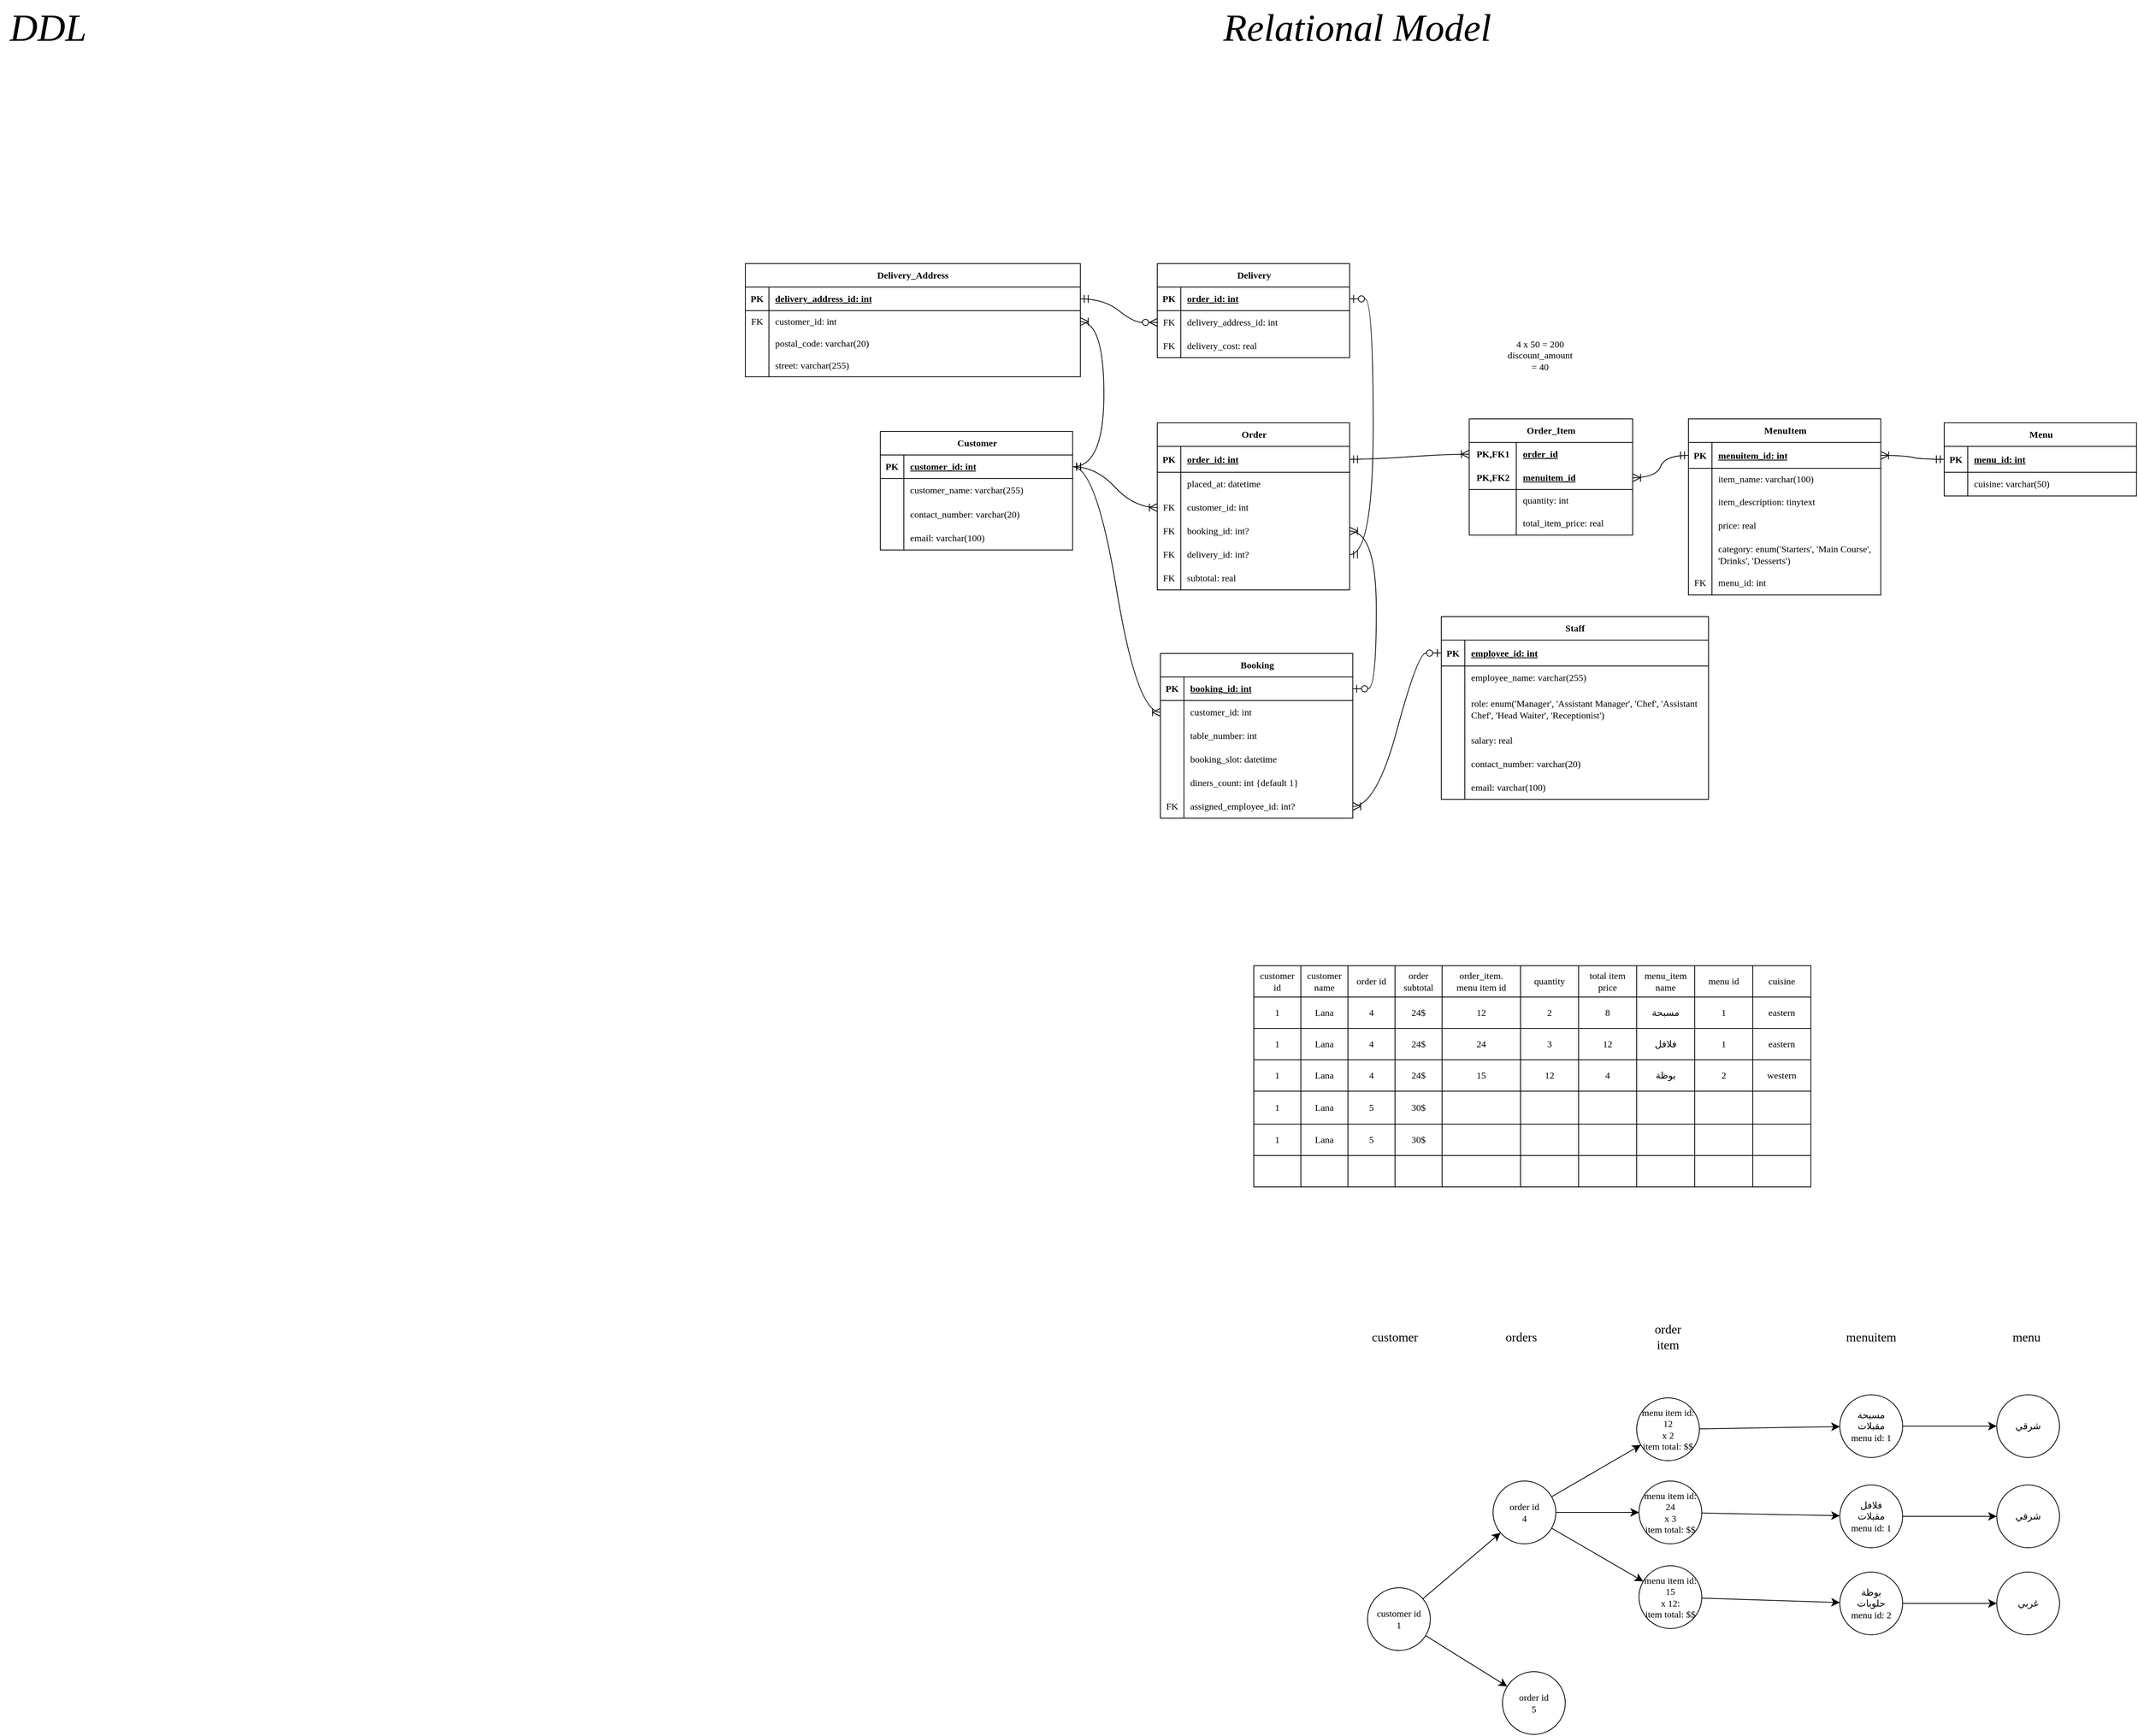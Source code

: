 <mxfile version="26.2.2">
  <diagram name="Page-1" id="jwppG6pNjvDqNfAC30XT">
    <mxGraphModel dx="4280" dy="2420" grid="0" gridSize="10" guides="1" tooltips="1" connect="0" arrows="1" fold="1" page="0" pageScale="1" pageWidth="850" pageHeight="1400" math="0" shadow="0">
      <root>
        <mxCell id="0" />
        <mxCell id="1" parent="0" />
        <mxCell id="gajWKS45nsIWPofKxddW-23" value="Customer" style="shape=table;startSize=30;container=1;collapsible=1;childLayout=tableLayout;fixedRows=1;rowLines=0;fontStyle=1;align=center;resizeLast=1;html=1;strokeColor=default;verticalAlign=middle;fontFamily=Aldrich;fontSize=12;fontColor=default;fillColor=default;" parent="1" vertex="1">
          <mxGeometry x="383" y="868" width="245.194" height="151.143" as="geometry" />
        </mxCell>
        <mxCell id="gajWKS45nsIWPofKxddW-24" value="" style="shape=tableRow;horizontal=0;startSize=0;swimlaneHead=0;swimlaneBody=0;fillColor=none;collapsible=0;dropTarget=0;points=[[0,0.5],[1,0.5]];portConstraint=eastwest;top=0;left=0;right=0;bottom=1;strokeColor=default;align=center;verticalAlign=middle;fontFamily=Aldrich;fontSize=12;fontColor=default;" parent="gajWKS45nsIWPofKxddW-23" vertex="1">
          <mxGeometry y="30" width="245.194" height="30" as="geometry" />
        </mxCell>
        <mxCell id="gajWKS45nsIWPofKxddW-25" value="PK" style="shape=partialRectangle;connectable=0;fillColor=none;top=0;left=0;bottom=0;right=0;fontStyle=1;overflow=hidden;whiteSpace=wrap;html=1;strokeColor=default;align=center;verticalAlign=middle;fontFamily=Aldrich;fontSize=12;fontColor=default;" parent="gajWKS45nsIWPofKxddW-24" vertex="1">
          <mxGeometry width="30" height="30" as="geometry">
            <mxRectangle width="30" height="30" as="alternateBounds" />
          </mxGeometry>
        </mxCell>
        <mxCell id="gajWKS45nsIWPofKxddW-26" value="customer_id: int" style="shape=partialRectangle;connectable=0;fillColor=none;top=0;left=0;bottom=0;right=0;align=left;spacingLeft=6;fontStyle=5;overflow=hidden;whiteSpace=wrap;html=1;strokeColor=default;verticalAlign=middle;fontFamily=Aldrich;fontSize=12;fontColor=default;" parent="gajWKS45nsIWPofKxddW-24" vertex="1">
          <mxGeometry x="30" width="215.194" height="30" as="geometry">
            <mxRectangle width="215.194" height="30" as="alternateBounds" />
          </mxGeometry>
        </mxCell>
        <mxCell id="gajWKS45nsIWPofKxddW-27" value="" style="shape=tableRow;horizontal=0;startSize=0;swimlaneHead=0;swimlaneBody=0;fillColor=none;collapsible=0;dropTarget=0;points=[[0,0.5],[1,0.5]];portConstraint=eastwest;top=0;left=0;right=0;bottom=0;strokeColor=default;align=center;verticalAlign=middle;fontFamily=Aldrich;fontSize=12;fontColor=default;" parent="gajWKS45nsIWPofKxddW-23" vertex="1">
          <mxGeometry y="60" width="245.194" height="30" as="geometry" />
        </mxCell>
        <mxCell id="gajWKS45nsIWPofKxddW-28" value="" style="shape=partialRectangle;connectable=0;fillColor=none;top=0;left=0;bottom=0;right=0;editable=1;overflow=hidden;whiteSpace=wrap;html=1;strokeColor=default;align=center;verticalAlign=middle;fontFamily=Aldrich;fontSize=12;fontColor=default;" parent="gajWKS45nsIWPofKxddW-27" vertex="1">
          <mxGeometry width="30" height="30" as="geometry">
            <mxRectangle width="30" height="30" as="alternateBounds" />
          </mxGeometry>
        </mxCell>
        <mxCell id="gajWKS45nsIWPofKxddW-29" value="customer_name: varchar(255)" style="shape=partialRectangle;connectable=0;fillColor=none;top=0;left=0;bottom=0;right=0;align=left;spacingLeft=6;overflow=hidden;whiteSpace=wrap;html=1;strokeColor=default;verticalAlign=middle;fontFamily=Aldrich;fontSize=12;fontColor=default;" parent="gajWKS45nsIWPofKxddW-27" vertex="1">
          <mxGeometry x="30" width="215.194" height="30" as="geometry">
            <mxRectangle width="215.194" height="30" as="alternateBounds" />
          </mxGeometry>
        </mxCell>
        <mxCell id="gajWKS45nsIWPofKxddW-30" value="" style="shape=tableRow;horizontal=0;startSize=0;swimlaneHead=0;swimlaneBody=0;fillColor=none;collapsible=0;dropTarget=0;points=[[0,0.5],[1,0.5]];portConstraint=eastwest;top=0;left=0;right=0;bottom=0;strokeColor=default;align=center;verticalAlign=middle;fontFamily=Aldrich;fontSize=12;fontColor=default;" parent="gajWKS45nsIWPofKxddW-23" vertex="1">
          <mxGeometry y="90" width="245.194" height="31" as="geometry" />
        </mxCell>
        <mxCell id="gajWKS45nsIWPofKxddW-31" value="" style="shape=partialRectangle;connectable=0;fillColor=none;top=0;left=0;bottom=0;right=0;editable=1;overflow=hidden;whiteSpace=wrap;html=1;strokeColor=default;align=center;verticalAlign=middle;fontFamily=Aldrich;fontSize=12;fontColor=default;" parent="gajWKS45nsIWPofKxddW-30" vertex="1">
          <mxGeometry width="30" height="31" as="geometry">
            <mxRectangle width="30" height="31" as="alternateBounds" />
          </mxGeometry>
        </mxCell>
        <mxCell id="gajWKS45nsIWPofKxddW-32" value="contact_number: varchar(20)" style="shape=partialRectangle;connectable=0;fillColor=none;top=0;left=0;bottom=0;right=0;align=left;spacingLeft=6;overflow=hidden;whiteSpace=wrap;html=1;strokeColor=default;verticalAlign=middle;fontFamily=Aldrich;fontSize=12;fontColor=default;" parent="gajWKS45nsIWPofKxddW-30" vertex="1">
          <mxGeometry x="30" width="215.194" height="31" as="geometry">
            <mxRectangle width="215.194" height="31" as="alternateBounds" />
          </mxGeometry>
        </mxCell>
        <mxCell id="gajWKS45nsIWPofKxddW-33" value="" style="shape=tableRow;horizontal=0;startSize=0;swimlaneHead=0;swimlaneBody=0;fillColor=none;collapsible=0;dropTarget=0;points=[[0,0.5],[1,0.5]];portConstraint=eastwest;top=0;left=0;right=0;bottom=0;strokeColor=default;align=center;verticalAlign=middle;fontFamily=Aldrich;fontSize=12;fontColor=default;" parent="gajWKS45nsIWPofKxddW-23" vertex="1">
          <mxGeometry y="121" width="245.194" height="30" as="geometry" />
        </mxCell>
        <mxCell id="gajWKS45nsIWPofKxddW-34" value="" style="shape=partialRectangle;connectable=0;fillColor=none;top=0;left=0;bottom=0;right=0;editable=1;overflow=hidden;whiteSpace=wrap;html=1;strokeColor=default;align=center;verticalAlign=middle;fontFamily=Aldrich;fontSize=12;fontColor=default;" parent="gajWKS45nsIWPofKxddW-33" vertex="1">
          <mxGeometry width="30" height="30" as="geometry">
            <mxRectangle width="30" height="30" as="alternateBounds" />
          </mxGeometry>
        </mxCell>
        <mxCell id="gajWKS45nsIWPofKxddW-35" value="email: varchar(100)" style="shape=partialRectangle;connectable=0;fillColor=none;top=0;left=0;bottom=0;right=0;align=left;spacingLeft=6;overflow=hidden;whiteSpace=wrap;html=1;strokeColor=default;verticalAlign=middle;fontFamily=Aldrich;fontSize=12;fontColor=default;" parent="gajWKS45nsIWPofKxddW-33" vertex="1">
          <mxGeometry x="30" width="215.194" height="30" as="geometry">
            <mxRectangle width="215.194" height="30" as="alternateBounds" />
          </mxGeometry>
        </mxCell>
        <mxCell id="gajWKS45nsIWPofKxddW-36" value="Order" style="shape=table;startSize=30;container=1;collapsible=1;childLayout=tableLayout;fixedRows=1;rowLines=0;fontStyle=1;align=center;resizeLast=1;html=1;strokeColor=default;verticalAlign=middle;fontFamily=Aldrich;fontSize=12;fontColor=default;fillColor=default;" parent="1" vertex="1">
          <mxGeometry x="736" y="857" width="245.194" height="213" as="geometry" />
        </mxCell>
        <mxCell id="gajWKS45nsIWPofKxddW-37" value="" style="shape=tableRow;horizontal=0;startSize=0;swimlaneHead=0;swimlaneBody=0;fillColor=none;collapsible=0;dropTarget=0;points=[[0,0.5],[1,0.5]];portConstraint=eastwest;top=0;left=0;right=0;bottom=1;strokeColor=default;align=center;verticalAlign=middle;fontFamily=Aldrich;fontSize=12;fontColor=default;" parent="gajWKS45nsIWPofKxddW-36" vertex="1">
          <mxGeometry y="30" width="245.194" height="33" as="geometry" />
        </mxCell>
        <mxCell id="gajWKS45nsIWPofKxddW-38" value="PK" style="shape=partialRectangle;connectable=0;fillColor=none;top=0;left=0;bottom=0;right=0;fontStyle=1;overflow=hidden;whiteSpace=wrap;html=1;strokeColor=default;align=center;verticalAlign=middle;fontFamily=Aldrich;fontSize=12;fontColor=default;" parent="gajWKS45nsIWPofKxddW-37" vertex="1">
          <mxGeometry width="30" height="33" as="geometry">
            <mxRectangle width="30" height="33" as="alternateBounds" />
          </mxGeometry>
        </mxCell>
        <mxCell id="gajWKS45nsIWPofKxddW-39" value="order_id: int" style="shape=partialRectangle;connectable=0;fillColor=none;top=0;left=0;bottom=0;right=0;align=left;spacingLeft=6;fontStyle=5;overflow=hidden;whiteSpace=wrap;html=1;strokeColor=default;verticalAlign=middle;fontFamily=Aldrich;fontSize=12;fontColor=default;" parent="gajWKS45nsIWPofKxddW-37" vertex="1">
          <mxGeometry x="30" width="215.194" height="33" as="geometry">
            <mxRectangle width="215.194" height="33" as="alternateBounds" />
          </mxGeometry>
        </mxCell>
        <mxCell id="gajWKS45nsIWPofKxddW-40" value="" style="shape=tableRow;horizontal=0;startSize=0;swimlaneHead=0;swimlaneBody=0;fillColor=none;collapsible=0;dropTarget=0;points=[[0,0.5],[1,0.5]];portConstraint=eastwest;top=0;left=0;right=0;bottom=0;strokeColor=default;align=center;verticalAlign=middle;fontFamily=Aldrich;fontSize=12;fontColor=default;" parent="gajWKS45nsIWPofKxddW-36" vertex="1">
          <mxGeometry y="63" width="245.194" height="30" as="geometry" />
        </mxCell>
        <mxCell id="gajWKS45nsIWPofKxddW-41" value="" style="shape=partialRectangle;connectable=0;fillColor=none;top=0;left=0;bottom=0;right=0;editable=1;overflow=hidden;whiteSpace=wrap;html=1;strokeColor=default;align=center;verticalAlign=middle;fontFamily=Aldrich;fontSize=12;fontColor=default;" parent="gajWKS45nsIWPofKxddW-40" vertex="1">
          <mxGeometry width="30" height="30" as="geometry">
            <mxRectangle width="30" height="30" as="alternateBounds" />
          </mxGeometry>
        </mxCell>
        <mxCell id="gajWKS45nsIWPofKxddW-42" value="placed_at: datetime" style="shape=partialRectangle;connectable=0;fillColor=none;top=0;left=0;bottom=0;right=0;align=left;spacingLeft=6;overflow=hidden;whiteSpace=wrap;html=1;strokeColor=default;verticalAlign=middle;fontFamily=Aldrich;fontSize=12;fontColor=default;" parent="gajWKS45nsIWPofKxddW-40" vertex="1">
          <mxGeometry x="30" width="215.194" height="30" as="geometry">
            <mxRectangle width="215.194" height="30" as="alternateBounds" />
          </mxGeometry>
        </mxCell>
        <mxCell id="gajWKS45nsIWPofKxddW-271" value="" style="shape=tableRow;horizontal=0;startSize=0;swimlaneHead=0;swimlaneBody=0;fillColor=none;collapsible=0;dropTarget=0;points=[[0,0.5],[1,0.5]];portConstraint=eastwest;top=0;left=0;right=0;bottom=0;strokeColor=default;align=center;verticalAlign=middle;fontFamily=Aldrich;fontSize=12;fontColor=default;" parent="gajWKS45nsIWPofKxddW-36" vertex="1">
          <mxGeometry y="93" width="245.194" height="30" as="geometry" />
        </mxCell>
        <mxCell id="gajWKS45nsIWPofKxddW-272" value="FK" style="shape=partialRectangle;connectable=0;fillColor=none;top=0;left=0;bottom=0;right=0;editable=1;overflow=hidden;whiteSpace=wrap;html=1;strokeColor=default;align=center;verticalAlign=middle;fontFamily=Aldrich;fontSize=12;fontColor=default;" parent="gajWKS45nsIWPofKxddW-271" vertex="1">
          <mxGeometry width="30" height="30" as="geometry">
            <mxRectangle width="30" height="30" as="alternateBounds" />
          </mxGeometry>
        </mxCell>
        <mxCell id="gajWKS45nsIWPofKxddW-273" value="customer_id: int" style="shape=partialRectangle;connectable=0;fillColor=none;top=0;left=0;bottom=0;right=0;align=left;spacingLeft=6;overflow=hidden;whiteSpace=wrap;html=1;strokeColor=default;verticalAlign=middle;fontFamily=Aldrich;fontSize=12;fontColor=default;" parent="gajWKS45nsIWPofKxddW-271" vertex="1">
          <mxGeometry x="30" width="215.194" height="30" as="geometry">
            <mxRectangle width="215.194" height="30" as="alternateBounds" />
          </mxGeometry>
        </mxCell>
        <mxCell id="gajWKS45nsIWPofKxddW-43" value="" style="shape=tableRow;horizontal=0;startSize=0;swimlaneHead=0;swimlaneBody=0;fillColor=none;collapsible=0;dropTarget=0;points=[[0,0.5],[1,0.5]];portConstraint=eastwest;top=0;left=0;right=0;bottom=0;strokeColor=default;align=center;verticalAlign=middle;fontFamily=Aldrich;fontSize=12;fontColor=default;" parent="gajWKS45nsIWPofKxddW-36" vertex="1">
          <mxGeometry y="123" width="245.194" height="30" as="geometry" />
        </mxCell>
        <mxCell id="gajWKS45nsIWPofKxddW-44" value="FK" style="shape=partialRectangle;connectable=0;fillColor=none;top=0;left=0;bottom=0;right=0;editable=1;overflow=hidden;whiteSpace=wrap;html=1;strokeColor=default;align=center;verticalAlign=middle;fontFamily=Aldrich;fontSize=12;fontColor=default;" parent="gajWKS45nsIWPofKxddW-43" vertex="1">
          <mxGeometry width="30" height="30" as="geometry">
            <mxRectangle width="30" height="30" as="alternateBounds" />
          </mxGeometry>
        </mxCell>
        <mxCell id="gajWKS45nsIWPofKxddW-45" value="booking_id: int?" style="shape=partialRectangle;connectable=0;fillColor=none;top=0;left=0;bottom=0;right=0;align=left;spacingLeft=6;overflow=hidden;whiteSpace=wrap;html=1;strokeColor=default;verticalAlign=middle;fontFamily=Aldrich;fontSize=12;fontColor=default;" parent="gajWKS45nsIWPofKxddW-43" vertex="1">
          <mxGeometry x="30" width="215.194" height="30" as="geometry">
            <mxRectangle width="215.194" height="30" as="alternateBounds" />
          </mxGeometry>
        </mxCell>
        <mxCell id="gajWKS45nsIWPofKxddW-46" value="" style="shape=tableRow;horizontal=0;startSize=0;swimlaneHead=0;swimlaneBody=0;fillColor=none;collapsible=0;dropTarget=0;points=[[0,0.5],[1,0.5]];portConstraint=eastwest;top=0;left=0;right=0;bottom=0;strokeColor=default;align=center;verticalAlign=middle;fontFamily=Aldrich;fontSize=12;fontColor=default;" parent="gajWKS45nsIWPofKxddW-36" vertex="1">
          <mxGeometry y="153" width="245.194" height="30" as="geometry" />
        </mxCell>
        <mxCell id="gajWKS45nsIWPofKxddW-47" value="FK" style="shape=partialRectangle;connectable=0;fillColor=none;top=0;left=0;bottom=0;right=0;editable=1;overflow=hidden;whiteSpace=wrap;html=1;strokeColor=default;align=center;verticalAlign=middle;fontFamily=Aldrich;fontSize=12;fontColor=default;" parent="gajWKS45nsIWPofKxddW-46" vertex="1">
          <mxGeometry width="30" height="30" as="geometry">
            <mxRectangle width="30" height="30" as="alternateBounds" />
          </mxGeometry>
        </mxCell>
        <mxCell id="gajWKS45nsIWPofKxddW-48" value="delivery_id: int?" style="shape=partialRectangle;connectable=0;fillColor=none;top=0;left=0;bottom=0;right=0;align=left;spacingLeft=6;overflow=hidden;whiteSpace=wrap;html=1;strokeColor=default;verticalAlign=middle;fontFamily=Aldrich;fontSize=12;fontColor=default;" parent="gajWKS45nsIWPofKxddW-46" vertex="1">
          <mxGeometry x="30" width="215.194" height="30" as="geometry">
            <mxRectangle width="215.194" height="30" as="alternateBounds" />
          </mxGeometry>
        </mxCell>
        <mxCell id="gajWKS45nsIWPofKxddW-49" value="" style="shape=tableRow;horizontal=0;startSize=0;swimlaneHead=0;swimlaneBody=0;fillColor=none;collapsible=0;dropTarget=0;points=[[0,0.5],[1,0.5]];portConstraint=eastwest;top=0;left=0;right=0;bottom=0;strokeColor=default;align=center;verticalAlign=middle;fontFamily=Aldrich;fontSize=12;fontColor=default;" parent="gajWKS45nsIWPofKxddW-36" vertex="1">
          <mxGeometry y="183" width="245.194" height="30" as="geometry" />
        </mxCell>
        <mxCell id="gajWKS45nsIWPofKxddW-50" value="FK" style="shape=partialRectangle;connectable=0;fillColor=none;top=0;left=0;bottom=0;right=0;editable=1;overflow=hidden;whiteSpace=wrap;html=1;strokeColor=default;align=center;verticalAlign=middle;fontFamily=Aldrich;fontSize=12;fontColor=default;" parent="gajWKS45nsIWPofKxddW-49" vertex="1">
          <mxGeometry width="30" height="30" as="geometry">
            <mxRectangle width="30" height="30" as="alternateBounds" />
          </mxGeometry>
        </mxCell>
        <mxCell id="gajWKS45nsIWPofKxddW-51" value="subtotal: real" style="shape=partialRectangle;connectable=0;fillColor=none;top=0;left=0;bottom=0;right=0;align=left;spacingLeft=6;overflow=hidden;whiteSpace=wrap;html=1;strokeColor=default;verticalAlign=middle;fontFamily=Aldrich;fontSize=12;fontColor=default;" parent="gajWKS45nsIWPofKxddW-49" vertex="1">
          <mxGeometry x="30" width="215.194" height="30" as="geometry">
            <mxRectangle width="215.194" height="30" as="alternateBounds" />
          </mxGeometry>
        </mxCell>
        <mxCell id="gajWKS45nsIWPofKxddW-52" value="Booking" style="shape=table;startSize=30;container=1;collapsible=1;childLayout=tableLayout;fixedRows=1;rowLines=0;fontStyle=1;align=center;resizeLast=1;html=1;strokeColor=default;verticalAlign=middle;fontFamily=Aldrich;fontSize=12;fontColor=default;fillColor=default;" parent="1" vertex="1">
          <mxGeometry x="740" y="1151" width="245.194" height="210" as="geometry" />
        </mxCell>
        <mxCell id="gajWKS45nsIWPofKxddW-53" value="" style="shape=tableRow;horizontal=0;startSize=0;swimlaneHead=0;swimlaneBody=0;fillColor=none;collapsible=0;dropTarget=0;points=[[0,0.5],[1,0.5]];portConstraint=eastwest;top=0;left=0;right=0;bottom=1;strokeColor=default;align=center;verticalAlign=middle;fontFamily=Aldrich;fontSize=12;fontColor=default;" parent="gajWKS45nsIWPofKxddW-52" vertex="1">
          <mxGeometry y="30" width="245.194" height="30" as="geometry" />
        </mxCell>
        <mxCell id="gajWKS45nsIWPofKxddW-54" value="PK" style="shape=partialRectangle;connectable=0;fillColor=none;top=0;left=0;bottom=0;right=0;fontStyle=1;overflow=hidden;whiteSpace=wrap;html=1;strokeColor=default;align=center;verticalAlign=middle;fontFamily=Aldrich;fontSize=12;fontColor=default;" parent="gajWKS45nsIWPofKxddW-53" vertex="1">
          <mxGeometry width="30" height="30" as="geometry">
            <mxRectangle width="30" height="30" as="alternateBounds" />
          </mxGeometry>
        </mxCell>
        <mxCell id="gajWKS45nsIWPofKxddW-55" value="booking_id: int" style="shape=partialRectangle;connectable=0;fillColor=none;top=0;left=0;bottom=0;right=0;align=left;spacingLeft=6;fontStyle=5;overflow=hidden;whiteSpace=wrap;html=1;strokeColor=default;verticalAlign=middle;fontFamily=Aldrich;fontSize=12;fontColor=default;" parent="gajWKS45nsIWPofKxddW-53" vertex="1">
          <mxGeometry x="30" width="215.194" height="30" as="geometry">
            <mxRectangle width="215.194" height="30" as="alternateBounds" />
          </mxGeometry>
        </mxCell>
        <mxCell id="gajWKS45nsIWPofKxddW-56" value="" style="shape=tableRow;horizontal=0;startSize=0;swimlaneHead=0;swimlaneBody=0;fillColor=none;collapsible=0;dropTarget=0;points=[[0,0.5],[1,0.5]];portConstraint=eastwest;top=0;left=0;right=0;bottom=0;strokeColor=default;align=center;verticalAlign=middle;fontFamily=Aldrich;fontSize=12;fontColor=default;" parent="gajWKS45nsIWPofKxddW-52" vertex="1">
          <mxGeometry y="60" width="245.194" height="30" as="geometry" />
        </mxCell>
        <mxCell id="gajWKS45nsIWPofKxddW-57" value="" style="shape=partialRectangle;connectable=0;fillColor=none;top=0;left=0;bottom=0;right=0;editable=1;overflow=hidden;whiteSpace=wrap;html=1;strokeColor=default;align=center;verticalAlign=middle;fontFamily=Aldrich;fontSize=12;fontColor=default;" parent="gajWKS45nsIWPofKxddW-56" vertex="1">
          <mxGeometry width="30" height="30" as="geometry">
            <mxRectangle width="30" height="30" as="alternateBounds" />
          </mxGeometry>
        </mxCell>
        <mxCell id="gajWKS45nsIWPofKxddW-58" value="customer_id: int" style="shape=partialRectangle;connectable=0;fillColor=none;top=0;left=0;bottom=0;right=0;align=left;spacingLeft=6;overflow=hidden;whiteSpace=wrap;html=1;strokeColor=default;verticalAlign=middle;fontFamily=Aldrich;fontSize=12;fontColor=default;" parent="gajWKS45nsIWPofKxddW-56" vertex="1">
          <mxGeometry x="30" width="215.194" height="30" as="geometry">
            <mxRectangle width="215.194" height="30" as="alternateBounds" />
          </mxGeometry>
        </mxCell>
        <mxCell id="gajWKS45nsIWPofKxddW-288" value="" style="shape=tableRow;horizontal=0;startSize=0;swimlaneHead=0;swimlaneBody=0;fillColor=none;collapsible=0;dropTarget=0;points=[[0,0.5],[1,0.5]];portConstraint=eastwest;top=0;left=0;right=0;bottom=0;strokeColor=default;align=center;verticalAlign=middle;fontFamily=Aldrich;fontSize=12;fontColor=default;" parent="gajWKS45nsIWPofKxddW-52" vertex="1">
          <mxGeometry y="90" width="245.194" height="30" as="geometry" />
        </mxCell>
        <mxCell id="gajWKS45nsIWPofKxddW-289" value="" style="shape=partialRectangle;connectable=0;fillColor=none;top=0;left=0;bottom=0;right=0;editable=1;overflow=hidden;whiteSpace=wrap;html=1;strokeColor=default;align=center;verticalAlign=middle;fontFamily=Aldrich;fontSize=12;fontColor=default;" parent="gajWKS45nsIWPofKxddW-288" vertex="1">
          <mxGeometry width="30" height="30" as="geometry">
            <mxRectangle width="30" height="30" as="alternateBounds" />
          </mxGeometry>
        </mxCell>
        <mxCell id="gajWKS45nsIWPofKxddW-290" value="table_number: int" style="shape=partialRectangle;connectable=0;fillColor=none;top=0;left=0;bottom=0;right=0;align=left;spacingLeft=6;overflow=hidden;whiteSpace=wrap;html=1;strokeColor=default;verticalAlign=middle;fontFamily=Aldrich;fontSize=12;fontColor=default;" parent="gajWKS45nsIWPofKxddW-288" vertex="1">
          <mxGeometry x="30" width="215.194" height="30" as="geometry">
            <mxRectangle width="215.194" height="30" as="alternateBounds" />
          </mxGeometry>
        </mxCell>
        <mxCell id="gajWKS45nsIWPofKxddW-68" value="" style="shape=tableRow;horizontal=0;startSize=0;swimlaneHead=0;swimlaneBody=0;fillColor=none;collapsible=0;dropTarget=0;points=[[0,0.5],[1,0.5]];portConstraint=eastwest;top=0;left=0;right=0;bottom=0;strokeColor=default;align=center;verticalAlign=middle;fontFamily=Aldrich;fontSize=12;fontColor=default;" parent="gajWKS45nsIWPofKxddW-52" vertex="1">
          <mxGeometry y="120" width="245.194" height="30" as="geometry" />
        </mxCell>
        <mxCell id="gajWKS45nsIWPofKxddW-69" value="" style="shape=partialRectangle;connectable=0;fillColor=none;top=0;left=0;bottom=0;right=0;editable=1;overflow=hidden;whiteSpace=wrap;html=1;strokeColor=default;align=center;verticalAlign=middle;fontFamily=Aldrich;fontSize=12;fontColor=default;" parent="gajWKS45nsIWPofKxddW-68" vertex="1">
          <mxGeometry width="30" height="30" as="geometry">
            <mxRectangle width="30" height="30" as="alternateBounds" />
          </mxGeometry>
        </mxCell>
        <mxCell id="gajWKS45nsIWPofKxddW-70" value="booking_slot: datetime" style="shape=partialRectangle;connectable=0;fillColor=none;top=0;left=0;bottom=0;right=0;align=left;spacingLeft=6;overflow=hidden;whiteSpace=wrap;html=1;strokeColor=default;verticalAlign=middle;fontFamily=Aldrich;fontSize=12;fontColor=default;" parent="gajWKS45nsIWPofKxddW-68" vertex="1">
          <mxGeometry x="30" width="215.194" height="30" as="geometry">
            <mxRectangle width="215.194" height="30" as="alternateBounds" />
          </mxGeometry>
        </mxCell>
        <mxCell id="gajWKS45nsIWPofKxddW-71" value="" style="shape=tableRow;horizontal=0;startSize=0;swimlaneHead=0;swimlaneBody=0;fillColor=none;collapsible=0;dropTarget=0;points=[[0,0.5],[1,0.5]];portConstraint=eastwest;top=0;left=0;right=0;bottom=0;strokeColor=default;align=center;verticalAlign=middle;fontFamily=Aldrich;fontSize=12;fontColor=default;" parent="gajWKS45nsIWPofKxddW-52" vertex="1">
          <mxGeometry y="150" width="245.194" height="30" as="geometry" />
        </mxCell>
        <mxCell id="gajWKS45nsIWPofKxddW-72" value="" style="shape=partialRectangle;connectable=0;fillColor=none;top=0;left=0;bottom=0;right=0;editable=1;overflow=hidden;whiteSpace=wrap;html=1;strokeColor=default;align=center;verticalAlign=middle;fontFamily=Aldrich;fontSize=12;fontColor=default;" parent="gajWKS45nsIWPofKxddW-71" vertex="1">
          <mxGeometry width="30" height="30" as="geometry">
            <mxRectangle width="30" height="30" as="alternateBounds" />
          </mxGeometry>
        </mxCell>
        <mxCell id="gajWKS45nsIWPofKxddW-73" value="diners_count: int {default 1}" style="shape=partialRectangle;connectable=0;fillColor=none;top=0;left=0;bottom=0;right=0;align=left;spacingLeft=6;overflow=hidden;whiteSpace=wrap;html=1;strokeColor=default;verticalAlign=middle;fontFamily=Aldrich;fontSize=12;fontColor=default;" parent="gajWKS45nsIWPofKxddW-71" vertex="1">
          <mxGeometry x="30" width="215.194" height="30" as="geometry">
            <mxRectangle width="215.194" height="30" as="alternateBounds" />
          </mxGeometry>
        </mxCell>
        <mxCell id="gajWKS45nsIWPofKxddW-282" value="" style="shape=tableRow;horizontal=0;startSize=0;swimlaneHead=0;swimlaneBody=0;fillColor=none;collapsible=0;dropTarget=0;points=[[0,0.5],[1,0.5]];portConstraint=eastwest;top=0;left=0;right=0;bottom=0;strokeColor=default;align=center;verticalAlign=middle;fontFamily=Aldrich;fontSize=12;fontColor=default;" parent="gajWKS45nsIWPofKxddW-52" vertex="1">
          <mxGeometry y="180" width="245.194" height="30" as="geometry" />
        </mxCell>
        <mxCell id="gajWKS45nsIWPofKxddW-283" value="FK" style="shape=partialRectangle;connectable=0;fillColor=none;top=0;left=0;bottom=0;right=0;editable=1;overflow=hidden;whiteSpace=wrap;html=1;strokeColor=default;align=center;verticalAlign=middle;fontFamily=Aldrich;fontSize=12;fontColor=default;" parent="gajWKS45nsIWPofKxddW-282" vertex="1">
          <mxGeometry width="30" height="30" as="geometry">
            <mxRectangle width="30" height="30" as="alternateBounds" />
          </mxGeometry>
        </mxCell>
        <mxCell id="gajWKS45nsIWPofKxddW-284" value="assigned_employee_id: int?" style="shape=partialRectangle;connectable=0;fillColor=none;top=0;left=0;bottom=0;right=0;align=left;spacingLeft=6;overflow=hidden;whiteSpace=wrap;html=1;strokeColor=default;verticalAlign=middle;fontFamily=Aldrich;fontSize=12;fontColor=default;" parent="gajWKS45nsIWPofKxddW-282" vertex="1">
          <mxGeometry x="30" width="215.194" height="30" as="geometry">
            <mxRectangle width="215.194" height="30" as="alternateBounds" />
          </mxGeometry>
        </mxCell>
        <mxCell id="gajWKS45nsIWPofKxddW-74" value="Delivery" style="shape=table;startSize=30;container=1;collapsible=1;childLayout=tableLayout;fixedRows=1;rowLines=0;fontStyle=1;align=center;resizeLast=1;html=1;strokeColor=default;verticalAlign=middle;fontFamily=Aldrich;fontSize=12;fontColor=default;fillColor=default;" parent="1" vertex="1">
          <mxGeometry x="736" y="654" width="245.194" height="120" as="geometry" />
        </mxCell>
        <mxCell id="gajWKS45nsIWPofKxddW-75" value="" style="shape=tableRow;horizontal=0;startSize=0;swimlaneHead=0;swimlaneBody=0;fillColor=none;collapsible=0;dropTarget=0;points=[[0,0.5],[1,0.5]];portConstraint=eastwest;top=0;left=0;right=0;bottom=1;strokeColor=default;align=center;verticalAlign=middle;fontFamily=Aldrich;fontSize=12;fontColor=default;" parent="gajWKS45nsIWPofKxddW-74" vertex="1">
          <mxGeometry y="30" width="245.194" height="30" as="geometry" />
        </mxCell>
        <mxCell id="gajWKS45nsIWPofKxddW-76" value="PK" style="shape=partialRectangle;connectable=0;fillColor=none;top=0;left=0;bottom=0;right=0;fontStyle=1;overflow=hidden;whiteSpace=wrap;html=1;strokeColor=default;align=center;verticalAlign=middle;fontFamily=Aldrich;fontSize=12;fontColor=default;" parent="gajWKS45nsIWPofKxddW-75" vertex="1">
          <mxGeometry width="30" height="30" as="geometry">
            <mxRectangle width="30" height="30" as="alternateBounds" />
          </mxGeometry>
        </mxCell>
        <mxCell id="gajWKS45nsIWPofKxddW-77" value="order_id: int" style="shape=partialRectangle;connectable=0;fillColor=none;top=0;left=0;bottom=0;right=0;align=left;spacingLeft=6;fontStyle=5;overflow=hidden;whiteSpace=wrap;html=1;strokeColor=default;verticalAlign=middle;fontFamily=Aldrich;fontSize=12;fontColor=default;" parent="gajWKS45nsIWPofKxddW-75" vertex="1">
          <mxGeometry x="30" width="215.194" height="30" as="geometry">
            <mxRectangle width="215.194" height="30" as="alternateBounds" />
          </mxGeometry>
        </mxCell>
        <mxCell id="gajWKS45nsIWPofKxddW-78" value="" style="shape=tableRow;horizontal=0;startSize=0;swimlaneHead=0;swimlaneBody=0;fillColor=none;collapsible=0;dropTarget=0;points=[[0,0.5],[1,0.5]];portConstraint=eastwest;top=0;left=0;right=0;bottom=0;strokeColor=default;align=center;verticalAlign=middle;fontFamily=Aldrich;fontSize=12;fontColor=default;" parent="gajWKS45nsIWPofKxddW-74" vertex="1">
          <mxGeometry y="60" width="245.194" height="30" as="geometry" />
        </mxCell>
        <mxCell id="gajWKS45nsIWPofKxddW-79" value="FK" style="shape=partialRectangle;connectable=0;fillColor=none;top=0;left=0;bottom=0;right=0;editable=1;overflow=hidden;whiteSpace=wrap;html=1;strokeColor=default;align=center;verticalAlign=middle;fontFamily=Aldrich;fontSize=12;fontColor=default;" parent="gajWKS45nsIWPofKxddW-78" vertex="1">
          <mxGeometry width="30" height="30" as="geometry">
            <mxRectangle width="30" height="30" as="alternateBounds" />
          </mxGeometry>
        </mxCell>
        <mxCell id="gajWKS45nsIWPofKxddW-80" value="delivery_address_id: int" style="shape=partialRectangle;connectable=0;fillColor=none;top=0;left=0;bottom=0;right=0;align=left;spacingLeft=6;overflow=hidden;whiteSpace=wrap;html=1;strokeColor=default;verticalAlign=middle;fontFamily=Aldrich;fontSize=12;fontColor=default;" parent="gajWKS45nsIWPofKxddW-78" vertex="1">
          <mxGeometry x="30" width="215.194" height="30" as="geometry">
            <mxRectangle width="215.194" height="30" as="alternateBounds" />
          </mxGeometry>
        </mxCell>
        <mxCell id="gajWKS45nsIWPofKxddW-84" value="" style="shape=tableRow;horizontal=0;startSize=0;swimlaneHead=0;swimlaneBody=0;fillColor=none;collapsible=0;dropTarget=0;points=[[0,0.5],[1,0.5]];portConstraint=eastwest;top=0;left=0;right=0;bottom=0;strokeColor=default;align=center;verticalAlign=middle;fontFamily=Aldrich;fontSize=12;fontColor=default;" parent="gajWKS45nsIWPofKxddW-74" vertex="1">
          <mxGeometry y="90" width="245.194" height="30" as="geometry" />
        </mxCell>
        <mxCell id="gajWKS45nsIWPofKxddW-85" value="FK" style="shape=partialRectangle;connectable=0;fillColor=none;top=0;left=0;bottom=0;right=0;editable=1;overflow=hidden;whiteSpace=wrap;html=1;strokeColor=default;align=center;verticalAlign=middle;fontFamily=Aldrich;fontSize=12;fontColor=default;" parent="gajWKS45nsIWPofKxddW-84" vertex="1">
          <mxGeometry width="30" height="30" as="geometry">
            <mxRectangle width="30" height="30" as="alternateBounds" />
          </mxGeometry>
        </mxCell>
        <mxCell id="gajWKS45nsIWPofKxddW-86" value="delivery_cost: real" style="shape=partialRectangle;connectable=0;fillColor=none;top=0;left=0;bottom=0;right=0;align=left;spacingLeft=6;overflow=hidden;whiteSpace=wrap;html=1;strokeColor=default;verticalAlign=middle;fontFamily=Aldrich;fontSize=12;fontColor=default;" parent="gajWKS45nsIWPofKxddW-84" vertex="1">
          <mxGeometry x="30" width="215.194" height="30" as="geometry">
            <mxRectangle width="215.194" height="30" as="alternateBounds" />
          </mxGeometry>
        </mxCell>
        <mxCell id="gajWKS45nsIWPofKxddW-106" value="Delivery_Address" style="shape=table;startSize=30;container=1;collapsible=1;childLayout=tableLayout;fixedRows=1;rowLines=0;fontStyle=1;align=center;resizeLast=1;html=1;fontFamily=Aldrich;" parent="1" vertex="1">
          <mxGeometry x="211.0" y="654" width="426.97" height="144.25" as="geometry" />
        </mxCell>
        <mxCell id="gajWKS45nsIWPofKxddW-107" value="" style="shape=tableRow;horizontal=0;startSize=0;swimlaneHead=0;swimlaneBody=0;fillColor=none;collapsible=0;dropTarget=0;points=[[0,0.5],[1,0.5]];portConstraint=eastwest;top=0;left=0;right=0;bottom=1;fontFamily=Aldrich;" parent="gajWKS45nsIWPofKxddW-106" vertex="1">
          <mxGeometry y="30" width="426.97" height="30" as="geometry" />
        </mxCell>
        <mxCell id="gajWKS45nsIWPofKxddW-108" value="PK" style="shape=partialRectangle;connectable=0;fillColor=none;top=0;left=0;bottom=0;right=0;fontStyle=1;overflow=hidden;whiteSpace=wrap;html=1;fontFamily=Aldrich;" parent="gajWKS45nsIWPofKxddW-107" vertex="1">
          <mxGeometry width="30" height="30" as="geometry">
            <mxRectangle width="30" height="30" as="alternateBounds" />
          </mxGeometry>
        </mxCell>
        <mxCell id="gajWKS45nsIWPofKxddW-109" value="delivery_address_id: int" style="shape=partialRectangle;connectable=0;fillColor=none;top=0;left=0;bottom=0;right=0;align=left;spacingLeft=6;fontStyle=5;overflow=hidden;whiteSpace=wrap;html=1;fontFamily=Aldrich;" parent="gajWKS45nsIWPofKxddW-107" vertex="1">
          <mxGeometry x="30" width="396.97" height="30" as="geometry">
            <mxRectangle width="396.97" height="30" as="alternateBounds" />
          </mxGeometry>
        </mxCell>
        <mxCell id="gajWKS45nsIWPofKxddW-110" value="" style="shape=tableRow;horizontal=0;startSize=0;swimlaneHead=0;swimlaneBody=0;fillColor=none;collapsible=0;dropTarget=0;points=[[0,0.5],[1,0.5]];portConstraint=eastwest;top=0;left=0;right=0;bottom=0;fontFamily=Aldrich;" parent="gajWKS45nsIWPofKxddW-106" vertex="1">
          <mxGeometry y="60" width="426.97" height="28" as="geometry" />
        </mxCell>
        <mxCell id="gajWKS45nsIWPofKxddW-111" value="FK" style="shape=partialRectangle;connectable=0;fillColor=none;top=0;left=0;bottom=0;right=0;editable=1;overflow=hidden;whiteSpace=wrap;html=1;fontFamily=Aldrich;" parent="gajWKS45nsIWPofKxddW-110" vertex="1">
          <mxGeometry width="30" height="28" as="geometry">
            <mxRectangle width="30" height="28" as="alternateBounds" />
          </mxGeometry>
        </mxCell>
        <mxCell id="gajWKS45nsIWPofKxddW-112" value="customer_id: int" style="shape=partialRectangle;connectable=0;fillColor=none;top=0;left=0;bottom=0;right=0;align=left;spacingLeft=6;overflow=hidden;whiteSpace=wrap;html=1;fontFamily=Aldrich;" parent="gajWKS45nsIWPofKxddW-110" vertex="1">
          <mxGeometry x="30" width="396.97" height="28" as="geometry">
            <mxRectangle width="396.97" height="28" as="alternateBounds" />
          </mxGeometry>
        </mxCell>
        <mxCell id="gajWKS45nsIWPofKxddW-113" value="" style="shape=tableRow;horizontal=0;startSize=0;swimlaneHead=0;swimlaneBody=0;fillColor=none;collapsible=0;dropTarget=0;points=[[0,0.5],[1,0.5]];portConstraint=eastwest;top=0;left=0;right=0;bottom=0;fontFamily=Aldrich;" parent="gajWKS45nsIWPofKxddW-106" vertex="1">
          <mxGeometry y="88" width="426.97" height="28" as="geometry" />
        </mxCell>
        <mxCell id="gajWKS45nsIWPofKxddW-114" value="" style="shape=partialRectangle;connectable=0;fillColor=none;top=0;left=0;bottom=0;right=0;editable=1;overflow=hidden;whiteSpace=wrap;html=1;fontFamily=Aldrich;" parent="gajWKS45nsIWPofKxddW-113" vertex="1">
          <mxGeometry width="30" height="28" as="geometry">
            <mxRectangle width="30" height="28" as="alternateBounds" />
          </mxGeometry>
        </mxCell>
        <mxCell id="gajWKS45nsIWPofKxddW-115" value="postal_code: varchar(20)" style="shape=partialRectangle;connectable=0;fillColor=none;top=0;left=0;bottom=0;right=0;align=left;spacingLeft=6;overflow=hidden;whiteSpace=wrap;html=1;fontFamily=Aldrich;" parent="gajWKS45nsIWPofKxddW-113" vertex="1">
          <mxGeometry x="30" width="396.97" height="28" as="geometry">
            <mxRectangle width="396.97" height="28" as="alternateBounds" />
          </mxGeometry>
        </mxCell>
        <mxCell id="gajWKS45nsIWPofKxddW-116" value="" style="shape=tableRow;horizontal=0;startSize=0;swimlaneHead=0;swimlaneBody=0;fillColor=none;collapsible=0;dropTarget=0;points=[[0,0.5],[1,0.5]];portConstraint=eastwest;top=0;left=0;right=0;bottom=0;fontFamily=Aldrich;" parent="gajWKS45nsIWPofKxddW-106" vertex="1">
          <mxGeometry y="116" width="426.97" height="28" as="geometry" />
        </mxCell>
        <mxCell id="gajWKS45nsIWPofKxddW-117" value="" style="shape=partialRectangle;connectable=0;fillColor=none;top=0;left=0;bottom=0;right=0;editable=1;overflow=hidden;whiteSpace=wrap;html=1;fontFamily=Aldrich;" parent="gajWKS45nsIWPofKxddW-116" vertex="1">
          <mxGeometry width="30" height="28" as="geometry">
            <mxRectangle width="30" height="28" as="alternateBounds" />
          </mxGeometry>
        </mxCell>
        <mxCell id="gajWKS45nsIWPofKxddW-118" value="street: varchar(255)" style="shape=partialRectangle;connectable=0;fillColor=none;top=0;left=0;bottom=0;right=0;align=left;spacingLeft=6;overflow=hidden;whiteSpace=wrap;html=1;fontFamily=Aldrich;" parent="gajWKS45nsIWPofKxddW-116" vertex="1">
          <mxGeometry x="30" width="396.97" height="28" as="geometry">
            <mxRectangle width="396.97" height="28" as="alternateBounds" />
          </mxGeometry>
        </mxCell>
        <mxCell id="gajWKS45nsIWPofKxddW-157" value="Staff" style="shape=table;startSize=30;container=1;collapsible=1;childLayout=tableLayout;fixedRows=1;rowLines=0;fontStyle=1;align=center;resizeLast=1;html=1;strokeColor=default;verticalAlign=middle;fontFamily=Aldrich;fontSize=12;fontColor=default;fillColor=default;" parent="1" vertex="1">
          <mxGeometry x="1098" y="1104" width="340.613" height="233" as="geometry" />
        </mxCell>
        <mxCell id="gajWKS45nsIWPofKxddW-158" value="" style="shape=tableRow;horizontal=0;startSize=0;swimlaneHead=0;swimlaneBody=0;fillColor=none;collapsible=0;dropTarget=0;points=[[0,0.5],[1,0.5]];portConstraint=eastwest;top=0;left=0;right=0;bottom=1;strokeColor=default;align=center;verticalAlign=middle;fontFamily=Aldrich;fontSize=12;fontColor=default;" parent="gajWKS45nsIWPofKxddW-157" vertex="1">
          <mxGeometry y="30" width="340.613" height="33" as="geometry" />
        </mxCell>
        <mxCell id="gajWKS45nsIWPofKxddW-159" value="PK" style="shape=partialRectangle;connectable=0;fillColor=none;top=0;left=0;bottom=0;right=0;fontStyle=1;overflow=hidden;whiteSpace=wrap;html=1;strokeColor=default;align=center;verticalAlign=middle;fontFamily=Aldrich;fontSize=12;fontColor=default;" parent="gajWKS45nsIWPofKxddW-158" vertex="1">
          <mxGeometry width="30" height="33" as="geometry">
            <mxRectangle width="30" height="33" as="alternateBounds" />
          </mxGeometry>
        </mxCell>
        <mxCell id="gajWKS45nsIWPofKxddW-160" value="employee_id: int" style="shape=partialRectangle;connectable=0;fillColor=none;top=0;left=0;bottom=0;right=0;align=left;spacingLeft=6;fontStyle=5;overflow=hidden;whiteSpace=wrap;html=1;strokeColor=default;verticalAlign=middle;fontFamily=Aldrich;fontSize=12;fontColor=default;" parent="gajWKS45nsIWPofKxddW-158" vertex="1">
          <mxGeometry x="30" width="310.613" height="33" as="geometry">
            <mxRectangle width="310.613" height="33" as="alternateBounds" />
          </mxGeometry>
        </mxCell>
        <mxCell id="gajWKS45nsIWPofKxddW-161" value="" style="shape=tableRow;horizontal=0;startSize=0;swimlaneHead=0;swimlaneBody=0;fillColor=none;collapsible=0;dropTarget=0;points=[[0,0.5],[1,0.5]];portConstraint=eastwest;top=0;left=0;right=0;bottom=0;strokeColor=default;align=center;verticalAlign=middle;fontFamily=Aldrich;fontSize=12;fontColor=default;" parent="gajWKS45nsIWPofKxddW-157" vertex="1">
          <mxGeometry y="63" width="340.613" height="30" as="geometry" />
        </mxCell>
        <mxCell id="gajWKS45nsIWPofKxddW-162" value="" style="shape=partialRectangle;connectable=0;fillColor=none;top=0;left=0;bottom=0;right=0;editable=1;overflow=hidden;whiteSpace=wrap;html=1;strokeColor=default;align=center;verticalAlign=middle;fontFamily=Aldrich;fontSize=12;fontColor=default;" parent="gajWKS45nsIWPofKxddW-161" vertex="1">
          <mxGeometry width="30" height="30" as="geometry">
            <mxRectangle width="30" height="30" as="alternateBounds" />
          </mxGeometry>
        </mxCell>
        <mxCell id="gajWKS45nsIWPofKxddW-163" value="employee_name: varchar(255)" style="shape=partialRectangle;connectable=0;fillColor=none;top=0;left=0;bottom=0;right=0;align=left;spacingLeft=6;overflow=hidden;whiteSpace=wrap;html=1;strokeColor=default;verticalAlign=middle;fontFamily=Aldrich;fontSize=12;fontColor=default;" parent="gajWKS45nsIWPofKxddW-161" vertex="1">
          <mxGeometry x="30" width="310.613" height="30" as="geometry">
            <mxRectangle width="310.613" height="30" as="alternateBounds" />
          </mxGeometry>
        </mxCell>
        <mxCell id="gajWKS45nsIWPofKxddW-164" value="" style="shape=tableRow;horizontal=0;startSize=0;swimlaneHead=0;swimlaneBody=0;fillColor=none;collapsible=0;dropTarget=0;points=[[0,0.5],[1,0.5]];portConstraint=eastwest;top=0;left=0;right=0;bottom=0;strokeColor=default;align=center;verticalAlign=middle;fontFamily=Aldrich;fontSize=12;fontColor=default;" parent="gajWKS45nsIWPofKxddW-157" vertex="1">
          <mxGeometry y="93" width="340.613" height="50" as="geometry" />
        </mxCell>
        <mxCell id="gajWKS45nsIWPofKxddW-165" value="" style="shape=partialRectangle;connectable=0;fillColor=none;top=0;left=0;bottom=0;right=0;editable=1;overflow=hidden;whiteSpace=wrap;html=1;strokeColor=default;align=center;verticalAlign=middle;fontFamily=Aldrich;fontSize=12;fontColor=default;" parent="gajWKS45nsIWPofKxddW-164" vertex="1">
          <mxGeometry width="30" height="50" as="geometry">
            <mxRectangle width="30" height="50" as="alternateBounds" />
          </mxGeometry>
        </mxCell>
        <mxCell id="gajWKS45nsIWPofKxddW-166" value="role: enum(&#39;Manager&#39;, &#39;Assistant Manager&#39;, &#39;Chef&#39;, &#39;Assistant Chef&#39;, &#39;Head Waiter&#39;, &#39;Receptionist&#39;)" style="shape=partialRectangle;connectable=0;fillColor=none;top=0;left=0;bottom=0;right=0;align=left;spacingLeft=6;overflow=hidden;whiteSpace=wrap;html=1;strokeColor=default;verticalAlign=middle;fontFamily=Aldrich;fontSize=12;fontColor=default;" parent="gajWKS45nsIWPofKxddW-164" vertex="1">
          <mxGeometry x="30" width="310.613" height="50" as="geometry">
            <mxRectangle width="310.613" height="50" as="alternateBounds" />
          </mxGeometry>
        </mxCell>
        <mxCell id="gajWKS45nsIWPofKxddW-167" value="" style="shape=tableRow;horizontal=0;startSize=0;swimlaneHead=0;swimlaneBody=0;fillColor=none;collapsible=0;dropTarget=0;points=[[0,0.5],[1,0.5]];portConstraint=eastwest;top=0;left=0;right=0;bottom=0;strokeColor=default;align=center;verticalAlign=middle;fontFamily=Aldrich;fontSize=12;fontColor=default;" parent="gajWKS45nsIWPofKxddW-157" vertex="1">
          <mxGeometry y="143" width="340.613" height="30" as="geometry" />
        </mxCell>
        <mxCell id="gajWKS45nsIWPofKxddW-168" value="" style="shape=partialRectangle;connectable=0;fillColor=none;top=0;left=0;bottom=0;right=0;editable=1;overflow=hidden;whiteSpace=wrap;html=1;strokeColor=default;align=center;verticalAlign=middle;fontFamily=Aldrich;fontSize=12;fontColor=default;" parent="gajWKS45nsIWPofKxddW-167" vertex="1">
          <mxGeometry width="30" height="30" as="geometry">
            <mxRectangle width="30" height="30" as="alternateBounds" />
          </mxGeometry>
        </mxCell>
        <mxCell id="gajWKS45nsIWPofKxddW-169" value="salary: real" style="shape=partialRectangle;connectable=0;fillColor=none;top=0;left=0;bottom=0;right=0;align=left;spacingLeft=6;overflow=hidden;whiteSpace=wrap;html=1;strokeColor=default;verticalAlign=middle;fontFamily=Aldrich;fontSize=12;fontColor=default;" parent="gajWKS45nsIWPofKxddW-167" vertex="1">
          <mxGeometry x="30" width="310.613" height="30" as="geometry">
            <mxRectangle width="310.613" height="30" as="alternateBounds" />
          </mxGeometry>
        </mxCell>
        <mxCell id="gajWKS45nsIWPofKxddW-170" value="" style="shape=tableRow;horizontal=0;startSize=0;swimlaneHead=0;swimlaneBody=0;fillColor=none;collapsible=0;dropTarget=0;points=[[0,0.5],[1,0.5]];portConstraint=eastwest;top=0;left=0;right=0;bottom=0;strokeColor=default;align=center;verticalAlign=middle;fontFamily=Aldrich;fontSize=12;fontColor=default;" parent="gajWKS45nsIWPofKxddW-157" vertex="1">
          <mxGeometry y="173" width="340.613" height="30" as="geometry" />
        </mxCell>
        <mxCell id="gajWKS45nsIWPofKxddW-171" value="" style="shape=partialRectangle;connectable=0;fillColor=none;top=0;left=0;bottom=0;right=0;editable=1;overflow=hidden;whiteSpace=wrap;html=1;strokeColor=default;align=center;verticalAlign=middle;fontFamily=Aldrich;fontSize=12;fontColor=default;" parent="gajWKS45nsIWPofKxddW-170" vertex="1">
          <mxGeometry width="30" height="30" as="geometry">
            <mxRectangle width="30" height="30" as="alternateBounds" />
          </mxGeometry>
        </mxCell>
        <mxCell id="gajWKS45nsIWPofKxddW-172" value="contact_number: varchar(20)" style="shape=partialRectangle;connectable=0;fillColor=none;top=0;left=0;bottom=0;right=0;align=left;spacingLeft=6;overflow=hidden;whiteSpace=wrap;html=1;strokeColor=default;verticalAlign=middle;fontFamily=Aldrich;fontSize=12;fontColor=default;" parent="gajWKS45nsIWPofKxddW-170" vertex="1">
          <mxGeometry x="30" width="310.613" height="30" as="geometry">
            <mxRectangle width="310.613" height="30" as="alternateBounds" />
          </mxGeometry>
        </mxCell>
        <mxCell id="gajWKS45nsIWPofKxddW-173" value="" style="shape=tableRow;horizontal=0;startSize=0;swimlaneHead=0;swimlaneBody=0;fillColor=none;collapsible=0;dropTarget=0;points=[[0,0.5],[1,0.5]];portConstraint=eastwest;top=0;left=0;right=0;bottom=0;strokeColor=default;align=center;verticalAlign=middle;fontFamily=Aldrich;fontSize=12;fontColor=default;" parent="gajWKS45nsIWPofKxddW-157" vertex="1">
          <mxGeometry y="203" width="340.613" height="30" as="geometry" />
        </mxCell>
        <mxCell id="gajWKS45nsIWPofKxddW-174" value="" style="shape=partialRectangle;connectable=0;fillColor=none;top=0;left=0;bottom=0;right=0;editable=1;overflow=hidden;whiteSpace=wrap;html=1;strokeColor=default;align=center;verticalAlign=middle;fontFamily=Aldrich;fontSize=12;fontColor=default;" parent="gajWKS45nsIWPofKxddW-173" vertex="1">
          <mxGeometry width="30" height="30" as="geometry">
            <mxRectangle width="30" height="30" as="alternateBounds" />
          </mxGeometry>
        </mxCell>
        <mxCell id="gajWKS45nsIWPofKxddW-175" value="email: varchar(100)" style="shape=partialRectangle;connectable=0;fillColor=none;top=0;left=0;bottom=0;right=0;align=left;spacingLeft=6;overflow=hidden;whiteSpace=wrap;html=1;strokeColor=default;verticalAlign=middle;fontFamily=Aldrich;fontSize=12;fontColor=default;" parent="gajWKS45nsIWPofKxddW-173" vertex="1">
          <mxGeometry x="30" width="310.613" height="30" as="geometry">
            <mxRectangle width="310.613" height="30" as="alternateBounds" />
          </mxGeometry>
        </mxCell>
        <mxCell id="gajWKS45nsIWPofKxddW-195" value="Order_Item" style="shape=table;startSize=30;container=1;collapsible=1;childLayout=tableLayout;fixedRows=1;rowLines=0;fontStyle=1;align=center;resizeLast=1;html=1;whiteSpace=wrap;strokeColor=default;verticalAlign=middle;fontFamily=Aldrich;fontSize=12;fontColor=default;fillColor=default;" parent="1" vertex="1">
          <mxGeometry x="1133.6" y="852" width="208.329" height="148.15" as="geometry" />
        </mxCell>
        <mxCell id="gajWKS45nsIWPofKxddW-196" value="" style="shape=tableRow;horizontal=0;startSize=0;swimlaneHead=0;swimlaneBody=0;fillColor=none;collapsible=0;dropTarget=0;points=[[0,0.5],[1,0.5]];portConstraint=eastwest;top=0;left=0;right=0;bottom=0;html=1;strokeColor=default;align=center;verticalAlign=middle;fontFamily=Aldrich;fontSize=12;fontColor=default;" parent="gajWKS45nsIWPofKxddW-195" vertex="1">
          <mxGeometry y="30" width="208.329" height="30" as="geometry" />
        </mxCell>
        <mxCell id="gajWKS45nsIWPofKxddW-197" value="PK,FK1" style="shape=partialRectangle;connectable=0;fillColor=none;top=0;left=0;bottom=0;right=0;fontStyle=1;overflow=hidden;html=1;whiteSpace=wrap;strokeColor=default;align=center;verticalAlign=middle;fontFamily=Aldrich;fontSize=12;fontColor=default;" parent="gajWKS45nsIWPofKxddW-196" vertex="1">
          <mxGeometry width="60" height="30" as="geometry">
            <mxRectangle width="60" height="30" as="alternateBounds" />
          </mxGeometry>
        </mxCell>
        <mxCell id="gajWKS45nsIWPofKxddW-198" value="order_id" style="shape=partialRectangle;connectable=0;fillColor=none;top=0;left=0;bottom=0;right=0;align=left;spacingLeft=6;fontStyle=5;overflow=hidden;html=1;whiteSpace=wrap;strokeColor=default;verticalAlign=middle;fontFamily=Aldrich;fontSize=12;fontColor=default;" parent="gajWKS45nsIWPofKxddW-196" vertex="1">
          <mxGeometry x="60" width="148.329" height="30" as="geometry">
            <mxRectangle width="148.329" height="30" as="alternateBounds" />
          </mxGeometry>
        </mxCell>
        <mxCell id="gajWKS45nsIWPofKxddW-199" value="" style="shape=tableRow;horizontal=0;startSize=0;swimlaneHead=0;swimlaneBody=0;fillColor=none;collapsible=0;dropTarget=0;points=[[0,0.5],[1,0.5]];portConstraint=eastwest;top=0;left=0;right=0;bottom=1;html=1;strokeColor=default;align=center;verticalAlign=middle;fontFamily=Aldrich;fontSize=12;fontColor=default;" parent="gajWKS45nsIWPofKxddW-195" vertex="1">
          <mxGeometry y="60" width="208.329" height="30" as="geometry" />
        </mxCell>
        <mxCell id="gajWKS45nsIWPofKxddW-200" value="PK,FK2" style="shape=partialRectangle;connectable=0;fillColor=none;top=0;left=0;bottom=0;right=0;fontStyle=1;overflow=hidden;html=1;whiteSpace=wrap;strokeColor=default;align=center;verticalAlign=middle;fontFamily=Aldrich;fontSize=12;fontColor=default;" parent="gajWKS45nsIWPofKxddW-199" vertex="1">
          <mxGeometry width="60" height="30" as="geometry">
            <mxRectangle width="60" height="30" as="alternateBounds" />
          </mxGeometry>
        </mxCell>
        <mxCell id="gajWKS45nsIWPofKxddW-201" value="menuitem_id" style="shape=partialRectangle;connectable=0;fillColor=none;top=0;left=0;bottom=0;right=0;align=left;spacingLeft=6;fontStyle=5;overflow=hidden;html=1;whiteSpace=wrap;strokeColor=default;verticalAlign=middle;fontFamily=Aldrich;fontSize=12;fontColor=default;" parent="gajWKS45nsIWPofKxddW-199" vertex="1">
          <mxGeometry x="60" width="148.329" height="30" as="geometry">
            <mxRectangle width="148.329" height="30" as="alternateBounds" />
          </mxGeometry>
        </mxCell>
        <mxCell id="gajWKS45nsIWPofKxddW-202" value="" style="shape=tableRow;horizontal=0;startSize=0;swimlaneHead=0;swimlaneBody=0;fillColor=none;collapsible=0;dropTarget=0;points=[[0,0.5],[1,0.5]];portConstraint=eastwest;top=0;left=0;right=0;bottom=0;html=1;strokeColor=default;align=center;verticalAlign=middle;fontFamily=Aldrich;fontSize=12;fontColor=default;" parent="gajWKS45nsIWPofKxddW-195" vertex="1">
          <mxGeometry y="90" width="208.329" height="28" as="geometry" />
        </mxCell>
        <mxCell id="gajWKS45nsIWPofKxddW-203" value="" style="shape=partialRectangle;connectable=0;fillColor=none;top=0;left=0;bottom=0;right=0;editable=1;overflow=hidden;html=1;whiteSpace=wrap;strokeColor=default;align=center;verticalAlign=middle;fontFamily=Aldrich;fontSize=12;fontColor=default;" parent="gajWKS45nsIWPofKxddW-202" vertex="1">
          <mxGeometry width="60" height="28" as="geometry">
            <mxRectangle width="60" height="28" as="alternateBounds" />
          </mxGeometry>
        </mxCell>
        <mxCell id="gajWKS45nsIWPofKxddW-204" value="quantity: int" style="shape=partialRectangle;connectable=0;fillColor=none;top=0;left=0;bottom=0;right=0;align=left;spacingLeft=6;overflow=hidden;html=1;whiteSpace=wrap;strokeColor=default;verticalAlign=middle;fontFamily=Aldrich;fontSize=12;fontColor=default;" parent="gajWKS45nsIWPofKxddW-202" vertex="1">
          <mxGeometry x="60" width="148.329" height="28" as="geometry">
            <mxRectangle width="148.329" height="28" as="alternateBounds" />
          </mxGeometry>
        </mxCell>
        <mxCell id="gajWKS45nsIWPofKxddW-205" value="" style="shape=tableRow;horizontal=0;startSize=0;swimlaneHead=0;swimlaneBody=0;fillColor=none;collapsible=0;dropTarget=0;points=[[0,0.5],[1,0.5]];portConstraint=eastwest;top=0;left=0;right=0;bottom=0;html=1;strokeColor=default;align=center;verticalAlign=middle;fontFamily=Aldrich;fontSize=12;fontColor=default;" parent="gajWKS45nsIWPofKxddW-195" vertex="1">
          <mxGeometry y="118" width="208.329" height="30" as="geometry" />
        </mxCell>
        <mxCell id="gajWKS45nsIWPofKxddW-206" value="" style="shape=partialRectangle;connectable=0;fillColor=none;top=0;left=0;bottom=0;right=0;editable=1;overflow=hidden;html=1;whiteSpace=wrap;strokeColor=default;align=center;verticalAlign=middle;fontFamily=Aldrich;fontSize=12;fontColor=default;" parent="gajWKS45nsIWPofKxddW-205" vertex="1">
          <mxGeometry width="60" height="30" as="geometry">
            <mxRectangle width="60" height="30" as="alternateBounds" />
          </mxGeometry>
        </mxCell>
        <mxCell id="gajWKS45nsIWPofKxddW-207" value="total_item_price: real" style="shape=partialRectangle;connectable=0;fillColor=none;top=0;left=0;bottom=0;right=0;align=left;spacingLeft=6;overflow=hidden;html=1;whiteSpace=wrap;strokeColor=default;verticalAlign=middle;fontFamily=Aldrich;fontSize=12;fontColor=default;" parent="gajWKS45nsIWPofKxddW-205" vertex="1">
          <mxGeometry x="60" width="148.329" height="30" as="geometry">
            <mxRectangle width="148.329" height="30" as="alternateBounds" />
          </mxGeometry>
        </mxCell>
        <mxCell id="gajWKS45nsIWPofKxddW-208" value="4 x 50 = 200&lt;div&gt;discount_amount = 40&lt;/div&gt;&lt;div&gt;&lt;br&gt;&lt;/div&gt;" style="text;strokeColor=none;align=center;fillColor=none;html=1;verticalAlign=middle;whiteSpace=wrap;rounded=0;fontSize=12;fontFamily=Aldrich;fontColor=default;" parent="1" vertex="1">
          <mxGeometry x="1179.597" y="764.996" width="88" height="26" as="geometry" />
        </mxCell>
        <mxCell id="gajWKS45nsIWPofKxddW-241" value="&lt;span style=&quot;text-wrap-mode: wrap;&quot;&gt;MenuItem&lt;/span&gt;" style="shape=table;startSize=30;container=1;collapsible=1;childLayout=tableLayout;fixedRows=1;rowLines=0;fontStyle=1;align=center;resizeLast=1;html=1;strokeColor=default;verticalAlign=middle;fontFamily=Aldrich;fontSize=12;fontColor=default;fillColor=default;" parent="1" vertex="1">
          <mxGeometry x="1413" y="852" width="245.194" height="224.495" as="geometry" />
        </mxCell>
        <mxCell id="gajWKS45nsIWPofKxddW-242" value="" style="shape=tableRow;horizontal=0;startSize=0;swimlaneHead=0;swimlaneBody=0;fillColor=none;collapsible=0;dropTarget=0;points=[[0,0.5],[1,0.5]];portConstraint=eastwest;top=0;left=0;right=0;bottom=1;strokeColor=default;align=center;verticalAlign=middle;fontFamily=Aldrich;fontSize=12;fontColor=default;" parent="gajWKS45nsIWPofKxddW-241" vertex="1">
          <mxGeometry y="30" width="245.194" height="33" as="geometry" />
        </mxCell>
        <mxCell id="gajWKS45nsIWPofKxddW-243" value="PK" style="shape=partialRectangle;connectable=0;fillColor=none;top=0;left=0;bottom=0;right=0;fontStyle=1;overflow=hidden;whiteSpace=wrap;html=1;strokeColor=default;align=center;verticalAlign=middle;fontFamily=Aldrich;fontSize=12;fontColor=default;" parent="gajWKS45nsIWPofKxddW-242" vertex="1">
          <mxGeometry width="30" height="33" as="geometry">
            <mxRectangle width="30" height="33" as="alternateBounds" />
          </mxGeometry>
        </mxCell>
        <mxCell id="gajWKS45nsIWPofKxddW-244" value="menuitem_id: int" style="shape=partialRectangle;connectable=0;fillColor=none;top=0;left=0;bottom=0;right=0;align=left;spacingLeft=6;fontStyle=5;overflow=hidden;whiteSpace=wrap;html=1;strokeColor=default;verticalAlign=middle;fontFamily=Aldrich;fontSize=12;fontColor=default;" parent="gajWKS45nsIWPofKxddW-242" vertex="1">
          <mxGeometry x="30" width="215.194" height="33" as="geometry">
            <mxRectangle width="215.194" height="33" as="alternateBounds" />
          </mxGeometry>
        </mxCell>
        <mxCell id="gajWKS45nsIWPofKxddW-245" value="" style="shape=tableRow;horizontal=0;startSize=0;swimlaneHead=0;swimlaneBody=0;fillColor=none;collapsible=0;dropTarget=0;points=[[0,0.5],[1,0.5]];portConstraint=eastwest;top=0;left=0;right=0;bottom=0;strokeColor=default;align=center;verticalAlign=middle;fontFamily=Aldrich;fontSize=12;fontColor=default;" parent="gajWKS45nsIWPofKxddW-241" vertex="1">
          <mxGeometry y="63" width="245.194" height="28" as="geometry" />
        </mxCell>
        <mxCell id="gajWKS45nsIWPofKxddW-246" value="" style="shape=partialRectangle;connectable=0;fillColor=none;top=0;left=0;bottom=0;right=0;editable=1;overflow=hidden;whiteSpace=wrap;html=1;strokeColor=default;align=center;verticalAlign=middle;fontFamily=Aldrich;fontSize=12;fontColor=default;" parent="gajWKS45nsIWPofKxddW-245" vertex="1">
          <mxGeometry width="30" height="28" as="geometry">
            <mxRectangle width="30" height="28" as="alternateBounds" />
          </mxGeometry>
        </mxCell>
        <mxCell id="gajWKS45nsIWPofKxddW-247" value="item_name: varchar(100&lt;span style=&quot;background-color: transparent; color: light-dark(rgb(0, 0, 0), rgb(255, 255, 255));&quot;&gt;)&lt;/span&gt;" style="shape=partialRectangle;connectable=0;fillColor=none;top=0;left=0;bottom=0;right=0;align=left;spacingLeft=6;overflow=hidden;whiteSpace=wrap;html=1;strokeColor=default;verticalAlign=middle;fontFamily=Aldrich;fontSize=12;fontColor=default;" parent="gajWKS45nsIWPofKxddW-245" vertex="1">
          <mxGeometry x="30" width="215.194" height="28" as="geometry">
            <mxRectangle width="215.194" height="28" as="alternateBounds" />
          </mxGeometry>
        </mxCell>
        <mxCell id="gajWKS45nsIWPofKxddW-292" value="" style="shape=tableRow;horizontal=0;startSize=0;swimlaneHead=0;swimlaneBody=0;fillColor=none;collapsible=0;dropTarget=0;points=[[0,0.5],[1,0.5]];portConstraint=eastwest;top=0;left=0;right=0;bottom=0;strokeColor=default;align=center;verticalAlign=middle;fontFamily=Aldrich;fontSize=12;fontColor=default;" parent="gajWKS45nsIWPofKxddW-241" vertex="1">
          <mxGeometry y="91" width="245.194" height="30" as="geometry" />
        </mxCell>
        <mxCell id="gajWKS45nsIWPofKxddW-293" value="" style="shape=partialRectangle;connectable=0;fillColor=none;top=0;left=0;bottom=0;right=0;editable=1;overflow=hidden;whiteSpace=wrap;html=1;strokeColor=default;align=center;verticalAlign=middle;fontFamily=Aldrich;fontSize=12;fontColor=default;" parent="gajWKS45nsIWPofKxddW-292" vertex="1">
          <mxGeometry width="30" height="30" as="geometry">
            <mxRectangle width="30" height="30" as="alternateBounds" />
          </mxGeometry>
        </mxCell>
        <mxCell id="gajWKS45nsIWPofKxddW-294" value="item_description: tinytext" style="shape=partialRectangle;connectable=0;fillColor=none;top=0;left=0;bottom=0;right=0;align=left;spacingLeft=6;overflow=hidden;whiteSpace=wrap;html=1;strokeColor=default;verticalAlign=middle;fontFamily=Aldrich;fontSize=12;fontColor=default;" parent="gajWKS45nsIWPofKxddW-292" vertex="1">
          <mxGeometry x="30" width="215.194" height="30" as="geometry">
            <mxRectangle width="215.194" height="30" as="alternateBounds" />
          </mxGeometry>
        </mxCell>
        <mxCell id="gajWKS45nsIWPofKxddW-301" value="" style="shape=tableRow;horizontal=0;startSize=0;swimlaneHead=0;swimlaneBody=0;fillColor=none;collapsible=0;dropTarget=0;points=[[0,0.5],[1,0.5]];portConstraint=eastwest;top=0;left=0;right=0;bottom=0;strokeColor=default;align=center;verticalAlign=middle;fontFamily=Aldrich;fontSize=12;fontColor=default;" parent="gajWKS45nsIWPofKxddW-241" vertex="1">
          <mxGeometry y="121" width="245.194" height="30" as="geometry" />
        </mxCell>
        <mxCell id="gajWKS45nsIWPofKxddW-302" value="" style="shape=partialRectangle;connectable=0;fillColor=none;top=0;left=0;bottom=0;right=0;editable=1;overflow=hidden;whiteSpace=wrap;html=1;strokeColor=default;align=center;verticalAlign=middle;fontFamily=Aldrich;fontSize=12;fontColor=default;" parent="gajWKS45nsIWPofKxddW-301" vertex="1">
          <mxGeometry width="30" height="30" as="geometry">
            <mxRectangle width="30" height="30" as="alternateBounds" />
          </mxGeometry>
        </mxCell>
        <mxCell id="gajWKS45nsIWPofKxddW-303" value="price: real" style="shape=partialRectangle;connectable=0;fillColor=none;top=0;left=0;bottom=0;right=0;align=left;spacingLeft=6;overflow=hidden;whiteSpace=wrap;html=1;strokeColor=default;verticalAlign=middle;fontFamily=Aldrich;fontSize=12;fontColor=default;" parent="gajWKS45nsIWPofKxddW-301" vertex="1">
          <mxGeometry x="30" width="215.194" height="30" as="geometry">
            <mxRectangle width="215.194" height="30" as="alternateBounds" />
          </mxGeometry>
        </mxCell>
        <mxCell id="gajWKS45nsIWPofKxddW-248" value="" style="shape=tableRow;horizontal=0;startSize=0;swimlaneHead=0;swimlaneBody=0;fillColor=none;collapsible=0;dropTarget=0;points=[[0,0.5],[1,0.5]];portConstraint=eastwest;top=0;left=0;right=0;bottom=0;strokeColor=default;align=center;verticalAlign=middle;fontFamily=Aldrich;fontSize=12;fontColor=default;" parent="gajWKS45nsIWPofKxddW-241" vertex="1">
          <mxGeometry y="151" width="245.194" height="43" as="geometry" />
        </mxCell>
        <mxCell id="gajWKS45nsIWPofKxddW-249" value="" style="shape=partialRectangle;connectable=0;fillColor=none;top=0;left=0;bottom=0;right=0;editable=1;overflow=hidden;whiteSpace=wrap;html=1;strokeColor=default;align=center;verticalAlign=middle;fontFamily=Aldrich;fontSize=12;fontColor=default;" parent="gajWKS45nsIWPofKxddW-248" vertex="1">
          <mxGeometry width="30" height="43" as="geometry">
            <mxRectangle width="30" height="43" as="alternateBounds" />
          </mxGeometry>
        </mxCell>
        <mxCell id="gajWKS45nsIWPofKxddW-250" value="category: enum(&#39;Starters&#39;, &#39;Main Course&#39;, &#39;Drinks&#39;, &#39;Desserts&#39;)" style="shape=partialRectangle;connectable=0;fillColor=none;top=0;left=0;bottom=0;right=0;align=left;spacingLeft=6;overflow=hidden;whiteSpace=wrap;html=1;strokeColor=default;verticalAlign=middle;fontFamily=Aldrich;fontSize=12;fontColor=default;" parent="gajWKS45nsIWPofKxddW-248" vertex="1">
          <mxGeometry x="30" width="215.194" height="43" as="geometry">
            <mxRectangle width="215.194" height="43" as="alternateBounds" />
          </mxGeometry>
        </mxCell>
        <mxCell id="gajWKS45nsIWPofKxddW-251" value="" style="shape=tableRow;horizontal=0;startSize=0;swimlaneHead=0;swimlaneBody=0;fillColor=none;collapsible=0;dropTarget=0;points=[[0,0.5],[1,0.5]];portConstraint=eastwest;top=0;left=0;right=0;bottom=0;strokeColor=default;align=center;verticalAlign=middle;fontFamily=Aldrich;fontSize=12;fontColor=default;" parent="gajWKS45nsIWPofKxddW-241" vertex="1">
          <mxGeometry y="194" width="245.194" height="30" as="geometry" />
        </mxCell>
        <mxCell id="gajWKS45nsIWPofKxddW-252" value="FK" style="shape=partialRectangle;connectable=0;fillColor=none;top=0;left=0;bottom=0;right=0;editable=1;overflow=hidden;whiteSpace=wrap;html=1;strokeColor=default;align=center;verticalAlign=middle;fontFamily=Aldrich;fontSize=12;fontColor=default;" parent="gajWKS45nsIWPofKxddW-251" vertex="1">
          <mxGeometry width="30" height="30" as="geometry">
            <mxRectangle width="30" height="30" as="alternateBounds" />
          </mxGeometry>
        </mxCell>
        <mxCell id="gajWKS45nsIWPofKxddW-253" value="menu_id: int" style="shape=partialRectangle;connectable=0;fillColor=none;top=0;left=0;bottom=0;right=0;align=left;spacingLeft=6;overflow=hidden;whiteSpace=wrap;html=1;strokeColor=default;verticalAlign=middle;fontFamily=Aldrich;fontSize=12;fontColor=default;" parent="gajWKS45nsIWPofKxddW-251" vertex="1">
          <mxGeometry x="30" width="215.194" height="30" as="geometry">
            <mxRectangle width="215.194" height="30" as="alternateBounds" />
          </mxGeometry>
        </mxCell>
        <mxCell id="gajWKS45nsIWPofKxddW-257" value="&lt;span style=&quot;text-wrap-mode: wrap;&quot;&gt;Menu&lt;/span&gt;" style="shape=table;startSize=30;container=1;collapsible=1;childLayout=tableLayout;fixedRows=1;rowLines=0;fontStyle=1;align=center;resizeLast=1;html=1;strokeColor=default;verticalAlign=middle;fontFamily=Aldrich;fontSize=12;fontColor=default;fillColor=default;" parent="1" vertex="1">
          <mxGeometry x="1739" y="857" width="245.194" height="93.195" as="geometry" />
        </mxCell>
        <mxCell id="gajWKS45nsIWPofKxddW-258" value="" style="shape=tableRow;horizontal=0;startSize=0;swimlaneHead=0;swimlaneBody=0;fillColor=none;collapsible=0;dropTarget=0;points=[[0,0.5],[1,0.5]];portConstraint=eastwest;top=0;left=0;right=0;bottom=1;strokeColor=default;align=center;verticalAlign=middle;fontFamily=Aldrich;fontSize=12;fontColor=default;" parent="gajWKS45nsIWPofKxddW-257" vertex="1">
          <mxGeometry y="30" width="245.194" height="33" as="geometry" />
        </mxCell>
        <mxCell id="gajWKS45nsIWPofKxddW-259" value="PK" style="shape=partialRectangle;connectable=0;fillColor=none;top=0;left=0;bottom=0;right=0;fontStyle=1;overflow=hidden;whiteSpace=wrap;html=1;strokeColor=default;align=center;verticalAlign=middle;fontFamily=Aldrich;fontSize=12;fontColor=default;" parent="gajWKS45nsIWPofKxddW-258" vertex="1">
          <mxGeometry width="30" height="33" as="geometry">
            <mxRectangle width="30" height="33" as="alternateBounds" />
          </mxGeometry>
        </mxCell>
        <mxCell id="gajWKS45nsIWPofKxddW-260" value="menu_id: int" style="shape=partialRectangle;connectable=0;fillColor=none;top=0;left=0;bottom=0;right=0;align=left;spacingLeft=6;fontStyle=5;overflow=hidden;whiteSpace=wrap;html=1;strokeColor=default;verticalAlign=middle;fontFamily=Aldrich;fontSize=12;fontColor=default;" parent="gajWKS45nsIWPofKxddW-258" vertex="1">
          <mxGeometry x="30" width="215.194" height="33" as="geometry">
            <mxRectangle width="215.194" height="33" as="alternateBounds" />
          </mxGeometry>
        </mxCell>
        <mxCell id="gajWKS45nsIWPofKxddW-261" value="" style="shape=tableRow;horizontal=0;startSize=0;swimlaneHead=0;swimlaneBody=0;fillColor=none;collapsible=0;dropTarget=0;points=[[0,0.5],[1,0.5]];portConstraint=eastwest;top=0;left=0;right=0;bottom=0;strokeColor=default;align=center;verticalAlign=middle;fontFamily=Aldrich;fontSize=12;fontColor=default;" parent="gajWKS45nsIWPofKxddW-257" vertex="1">
          <mxGeometry y="63" width="245.194" height="30" as="geometry" />
        </mxCell>
        <mxCell id="gajWKS45nsIWPofKxddW-262" value="" style="shape=partialRectangle;connectable=0;fillColor=none;top=0;left=0;bottom=0;right=0;editable=1;overflow=hidden;whiteSpace=wrap;html=1;strokeColor=default;align=center;verticalAlign=middle;fontFamily=Aldrich;fontSize=12;fontColor=default;" parent="gajWKS45nsIWPofKxddW-261" vertex="1">
          <mxGeometry width="30" height="30" as="geometry">
            <mxRectangle width="30" height="30" as="alternateBounds" />
          </mxGeometry>
        </mxCell>
        <mxCell id="gajWKS45nsIWPofKxddW-263" value="cuisine: varchar(50)" style="shape=partialRectangle;connectable=0;fillColor=none;top=0;left=0;bottom=0;right=0;align=left;spacingLeft=6;overflow=hidden;whiteSpace=wrap;html=1;strokeColor=default;verticalAlign=middle;fontFamily=Aldrich;fontSize=12;fontColor=default;" parent="gajWKS45nsIWPofKxddW-261" vertex="1">
          <mxGeometry x="30" width="215.194" height="30" as="geometry">
            <mxRectangle width="215.194" height="30" as="alternateBounds" />
          </mxGeometry>
        </mxCell>
        <mxCell id="gajWKS45nsIWPofKxddW-270" value="" style="edgeStyle=entityRelationEdgeStyle;fontSize=12;html=1;endArrow=ERoneToMany;startArrow=ERmandOne;rounded=0;fontFamily=Aldrich;fontColor=default;startSize=8;endSize=8;curved=1;" parent="1" source="gajWKS45nsIWPofKxddW-24" target="gajWKS45nsIWPofKxddW-271" edge="1">
          <mxGeometry width="100" height="100" relative="1" as="geometry">
            <mxPoint x="641" y="1088" as="sourcePoint" />
            <mxPoint x="741" y="988" as="targetPoint" />
          </mxGeometry>
        </mxCell>
        <mxCell id="gajWKS45nsIWPofKxddW-275" value="" style="edgeStyle=entityRelationEdgeStyle;fontSize=12;html=1;endArrow=ERoneToMany;startArrow=ERzeroToOne;rounded=0;fontFamily=Aldrich;fontColor=default;startSize=8;endSize=8;curved=1;startFill=0;" parent="1" source="gajWKS45nsIWPofKxddW-53" target="gajWKS45nsIWPofKxddW-43" edge="1">
          <mxGeometry width="100" height="100" relative="1" as="geometry">
            <mxPoint x="651" y="1232" as="sourcePoint" />
            <mxPoint x="751" y="1132" as="targetPoint" />
            <Array as="points">
              <mxPoint x="1061" y="1111" />
            </Array>
          </mxGeometry>
        </mxCell>
        <mxCell id="gajWKS45nsIWPofKxddW-276" value="" style="edgeStyle=entityRelationEdgeStyle;fontSize=12;html=1;endArrow=ERzeroToOne;startArrow=ERmandOne;rounded=0;fontFamily=Aldrich;fontColor=default;startSize=8;endSize=8;curved=1;endFill=0;" parent="1" source="gajWKS45nsIWPofKxddW-46" target="gajWKS45nsIWPofKxddW-75" edge="1">
          <mxGeometry width="100" height="100" relative="1" as="geometry">
            <mxPoint x="1054" y="834" as="sourcePoint" />
            <mxPoint x="1154" y="734" as="targetPoint" />
          </mxGeometry>
        </mxCell>
        <mxCell id="gajWKS45nsIWPofKxddW-277" value="" style="edgeStyle=entityRelationEdgeStyle;fontSize=12;html=1;endArrow=ERzeroToMany;startArrow=ERmandOne;rounded=0;fontFamily=Aldrich;fontColor=default;startSize=8;endSize=8;curved=1;endFill=0;" parent="1" source="gajWKS45nsIWPofKxddW-107" target="gajWKS45nsIWPofKxddW-78" edge="1">
          <mxGeometry width="100" height="100" relative="1" as="geometry">
            <mxPoint x="721" y="862" as="sourcePoint" />
            <mxPoint x="821" y="762" as="targetPoint" />
          </mxGeometry>
        </mxCell>
        <mxCell id="gajWKS45nsIWPofKxddW-278" value="" style="edgeStyle=entityRelationEdgeStyle;fontSize=12;html=1;endArrow=ERoneToMany;startArrow=ERmandOne;rounded=0;fontFamily=Aldrich;fontColor=default;startSize=8;endSize=8;curved=1;" parent="1" source="gajWKS45nsIWPofKxddW-24" target="gajWKS45nsIWPofKxddW-110" edge="1">
          <mxGeometry width="100" height="100" relative="1" as="geometry">
            <mxPoint x="171.81" y="913" as="sourcePoint" />
            <mxPoint x="279.81" y="965" as="targetPoint" />
            <Array as="points">
              <mxPoint x="658" y="971" />
              <mxPoint x="304" y="822" />
            </Array>
          </mxGeometry>
        </mxCell>
        <mxCell id="gajWKS45nsIWPofKxddW-279" value="" style="edgeStyle=entityRelationEdgeStyle;fontSize=12;html=1;endArrow=ERoneToMany;startArrow=ERmandOne;rounded=0;fontFamily=Aldrich;fontColor=default;startSize=8;endSize=8;curved=1;" parent="1" source="gajWKS45nsIWPofKxddW-37" target="gajWKS45nsIWPofKxddW-196" edge="1">
          <mxGeometry width="100" height="100" relative="1" as="geometry">
            <mxPoint x="1002.81" y="913" as="sourcePoint" />
            <mxPoint x="1110.81" y="965" as="targetPoint" />
          </mxGeometry>
        </mxCell>
        <mxCell id="gajWKS45nsIWPofKxddW-280" value="" style="edgeStyle=entityRelationEdgeStyle;fontSize=12;html=1;endArrow=ERoneToMany;startArrow=ERmandOne;rounded=0;fontFamily=Aldrich;fontColor=default;startSize=8;endSize=8;curved=1;" parent="1" source="gajWKS45nsIWPofKxddW-242" target="gajWKS45nsIWPofKxddW-199" edge="1">
          <mxGeometry width="100" height="100" relative="1" as="geometry">
            <mxPoint x="1380.81" y="904" as="sourcePoint" />
            <mxPoint x="1533.81" y="897" as="targetPoint" />
          </mxGeometry>
        </mxCell>
        <mxCell id="gajWKS45nsIWPofKxddW-281" value="" style="edgeStyle=entityRelationEdgeStyle;fontSize=12;html=1;endArrow=ERoneToMany;startArrow=ERmandOne;rounded=0;fontFamily=Aldrich;fontColor=default;startSize=8;endSize=8;curved=1;" parent="1" source="gajWKS45nsIWPofKxddW-258" target="gajWKS45nsIWPofKxddW-242" edge="1">
          <mxGeometry width="100" height="100" relative="1" as="geometry">
            <mxPoint x="1744.59" y="899" as="sourcePoint" />
            <mxPoint x="1662.59" y="927" as="targetPoint" />
          </mxGeometry>
        </mxCell>
        <mxCell id="gajWKS45nsIWPofKxddW-287" value="" style="edgeStyle=entityRelationEdgeStyle;fontSize=12;html=1;endArrow=ERoneToMany;startArrow=ERzeroToOne;rounded=0;fontFamily=Aldrich;fontColor=default;startSize=8;endSize=8;curved=1;startFill=0;" parent="1" source="gajWKS45nsIWPofKxddW-158" target="gajWKS45nsIWPofKxddW-282" edge="1">
          <mxGeometry width="100" height="100" relative="1" as="geometry">
            <mxPoint x="988" y="1521" as="sourcePoint" />
            <mxPoint x="1088" y="1421" as="targetPoint" />
            <Array as="points">
              <mxPoint x="1045" y="1245" />
            </Array>
          </mxGeometry>
        </mxCell>
        <mxCell id="gajWKS45nsIWPofKxddW-291" value="" style="edgeStyle=entityRelationEdgeStyle;fontSize=12;html=1;endArrow=ERoneToMany;startArrow=ERmandOne;rounded=0;fontFamily=Aldrich;fontColor=default;startSize=8;endSize=8;curved=1;" parent="1" source="gajWKS45nsIWPofKxddW-24" target="gajWKS45nsIWPofKxddW-56" edge="1">
          <mxGeometry width="100" height="100" relative="1" as="geometry">
            <mxPoint x="621" y="1250" as="sourcePoint" />
            <mxPoint x="721" y="1150" as="targetPoint" />
          </mxGeometry>
        </mxCell>
        <mxCell id="gajWKS45nsIWPofKxddW-305" value="DDL" style="text;strokeColor=none;align=center;fillColor=none;html=1;verticalAlign=middle;whiteSpace=wrap;rounded=0;fontSize=49;fontFamily=Aldrich;fontColor=default;fontStyle=2" parent="1" vertex="1">
          <mxGeometry x="-738.002" y="318.004" width="121" height="71" as="geometry" />
        </mxCell>
        <mxCell id="gajWKS45nsIWPofKxddW-306" value="Relational Model" style="text;strokeColor=none;align=center;fillColor=none;html=1;verticalAlign=middle;whiteSpace=wrap;rounded=0;fontSize=49;fontFamily=Aldrich;fontColor=default;fontStyle=2" parent="1" vertex="1">
          <mxGeometry x="776.998" y="318.004" width="428" height="71" as="geometry" />
        </mxCell>
        <mxCell id="8sn3Q_5MyFv1wJwUkNcD-1" value="" style="shape=table;startSize=0;container=1;collapsible=0;childLayout=tableLayout;fontFamily=Aldrich;" vertex="1" parent="1">
          <mxGeometry x="859" y="1549" width="710.054" height="282.045" as="geometry" />
        </mxCell>
        <mxCell id="8sn3Q_5MyFv1wJwUkNcD-44" style="shape=tableRow;horizontal=0;startSize=0;swimlaneHead=0;swimlaneBody=0;strokeColor=inherit;top=0;left=0;bottom=0;right=0;collapsible=0;dropTarget=0;fillColor=none;points=[[0,0.5],[1,0.5]];portConstraint=eastwest;fontFamily=Aldrich;" vertex="1" parent="8sn3Q_5MyFv1wJwUkNcD-1">
          <mxGeometry width="710.054" height="40" as="geometry" />
        </mxCell>
        <mxCell id="8sn3Q_5MyFv1wJwUkNcD-45" value="customer&lt;div&gt;id&lt;/div&gt;" style="shape=partialRectangle;html=1;whiteSpace=wrap;connectable=0;strokeColor=inherit;overflow=hidden;fillColor=none;top=0;left=0;bottom=0;right=0;pointerEvents=1;fontFamily=Aldrich;" vertex="1" parent="8sn3Q_5MyFv1wJwUkNcD-44">
          <mxGeometry width="60" height="40" as="geometry">
            <mxRectangle width="60" height="40" as="alternateBounds" />
          </mxGeometry>
        </mxCell>
        <mxCell id="8sn3Q_5MyFv1wJwUkNcD-46" value="customer&lt;div&gt;name&lt;/div&gt;" style="shape=partialRectangle;html=1;whiteSpace=wrap;connectable=0;strokeColor=inherit;overflow=hidden;fillColor=none;top=0;left=0;bottom=0;right=0;pointerEvents=1;fontFamily=Aldrich;" vertex="1" parent="8sn3Q_5MyFv1wJwUkNcD-44">
          <mxGeometry x="60" width="60" height="40" as="geometry">
            <mxRectangle width="60" height="40" as="alternateBounds" />
          </mxGeometry>
        </mxCell>
        <mxCell id="8sn3Q_5MyFv1wJwUkNcD-47" value="order id" style="shape=partialRectangle;html=1;whiteSpace=wrap;connectable=0;strokeColor=inherit;overflow=hidden;fillColor=none;top=0;left=0;bottom=0;right=0;pointerEvents=1;fontFamily=Aldrich;" vertex="1" parent="8sn3Q_5MyFv1wJwUkNcD-44">
          <mxGeometry x="120" width="60" height="40" as="geometry">
            <mxRectangle width="60" height="40" as="alternateBounds" />
          </mxGeometry>
        </mxCell>
        <mxCell id="8sn3Q_5MyFv1wJwUkNcD-48" value="order subtotal" style="shape=partialRectangle;html=1;whiteSpace=wrap;connectable=0;strokeColor=inherit;overflow=hidden;fillColor=none;top=0;left=0;bottom=0;right=0;pointerEvents=1;fontFamily=Aldrich;" vertex="1" parent="8sn3Q_5MyFv1wJwUkNcD-44">
          <mxGeometry x="180" width="60" height="40" as="geometry">
            <mxRectangle width="60" height="40" as="alternateBounds" />
          </mxGeometry>
        </mxCell>
        <mxCell id="8sn3Q_5MyFv1wJwUkNcD-49" value="&lt;div&gt;order_item.&lt;/div&gt;menu item id" style="shape=partialRectangle;html=1;whiteSpace=wrap;connectable=0;strokeColor=inherit;overflow=hidden;fillColor=none;top=0;left=0;bottom=0;right=0;pointerEvents=1;fontFamily=Aldrich;" vertex="1" parent="8sn3Q_5MyFv1wJwUkNcD-44">
          <mxGeometry x="240" width="100" height="40" as="geometry">
            <mxRectangle width="100" height="40" as="alternateBounds" />
          </mxGeometry>
        </mxCell>
        <mxCell id="8sn3Q_5MyFv1wJwUkNcD-50" value="quantity" style="shape=partialRectangle;html=1;whiteSpace=wrap;connectable=0;strokeColor=inherit;overflow=hidden;fillColor=none;top=0;left=0;bottom=0;right=0;pointerEvents=1;fontFamily=Aldrich;" vertex="1" parent="8sn3Q_5MyFv1wJwUkNcD-44">
          <mxGeometry x="340" width="74" height="40" as="geometry">
            <mxRectangle width="74" height="40" as="alternateBounds" />
          </mxGeometry>
        </mxCell>
        <mxCell id="8sn3Q_5MyFv1wJwUkNcD-111" value="total item price" style="shape=partialRectangle;html=1;whiteSpace=wrap;connectable=0;strokeColor=inherit;overflow=hidden;fillColor=none;top=0;left=0;bottom=0;right=0;pointerEvents=1;fontFamily=Aldrich;" vertex="1" parent="8sn3Q_5MyFv1wJwUkNcD-44">
          <mxGeometry x="414" width="74" height="40" as="geometry">
            <mxRectangle width="74" height="40" as="alternateBounds" />
          </mxGeometry>
        </mxCell>
        <mxCell id="8sn3Q_5MyFv1wJwUkNcD-81" value="menu_item name" style="shape=partialRectangle;html=1;whiteSpace=wrap;connectable=0;strokeColor=inherit;overflow=hidden;fillColor=none;top=0;left=0;bottom=0;right=0;pointerEvents=1;fontFamily=Aldrich;" vertex="1" parent="8sn3Q_5MyFv1wJwUkNcD-44">
          <mxGeometry x="488" width="74" height="40" as="geometry">
            <mxRectangle width="74" height="40" as="alternateBounds" />
          </mxGeometry>
        </mxCell>
        <mxCell id="8sn3Q_5MyFv1wJwUkNcD-88" value="menu id" style="shape=partialRectangle;html=1;whiteSpace=wrap;connectable=0;strokeColor=inherit;overflow=hidden;fillColor=none;top=0;left=0;bottom=0;right=0;pointerEvents=1;fontFamily=Aldrich;" vertex="1" parent="8sn3Q_5MyFv1wJwUkNcD-44">
          <mxGeometry x="562" width="74" height="40" as="geometry">
            <mxRectangle width="74" height="40" as="alternateBounds" />
          </mxGeometry>
        </mxCell>
        <mxCell id="8sn3Q_5MyFv1wJwUkNcD-104" value="cuisine" style="shape=partialRectangle;html=1;whiteSpace=wrap;connectable=0;strokeColor=inherit;overflow=hidden;fillColor=none;top=0;left=0;bottom=0;right=0;pointerEvents=1;fontFamily=Aldrich;" vertex="1" parent="8sn3Q_5MyFv1wJwUkNcD-44">
          <mxGeometry x="636" width="74" height="40" as="geometry">
            <mxRectangle width="74" height="40" as="alternateBounds" />
          </mxGeometry>
        </mxCell>
        <mxCell id="8sn3Q_5MyFv1wJwUkNcD-2" value="" style="shape=tableRow;horizontal=0;startSize=0;swimlaneHead=0;swimlaneBody=0;strokeColor=inherit;top=0;left=0;bottom=0;right=0;collapsible=0;dropTarget=0;fillColor=none;points=[[0,0.5],[1,0.5]];portConstraint=eastwest;fontFamily=Aldrich;" vertex="1" parent="8sn3Q_5MyFv1wJwUkNcD-1">
          <mxGeometry y="40" width="710.054" height="40" as="geometry" />
        </mxCell>
        <mxCell id="8sn3Q_5MyFv1wJwUkNcD-3" value="1" style="shape=partialRectangle;html=1;whiteSpace=wrap;connectable=0;strokeColor=inherit;overflow=hidden;fillColor=none;top=0;left=0;bottom=0;right=0;pointerEvents=1;fontFamily=Aldrich;" vertex="1" parent="8sn3Q_5MyFv1wJwUkNcD-2">
          <mxGeometry width="60" height="40" as="geometry">
            <mxRectangle width="60" height="40" as="alternateBounds" />
          </mxGeometry>
        </mxCell>
        <mxCell id="8sn3Q_5MyFv1wJwUkNcD-4" value="Lana" style="shape=partialRectangle;html=1;whiteSpace=wrap;connectable=0;strokeColor=inherit;overflow=hidden;fillColor=none;top=0;left=0;bottom=0;right=0;pointerEvents=1;fontFamily=Aldrich;" vertex="1" parent="8sn3Q_5MyFv1wJwUkNcD-2">
          <mxGeometry x="60" width="60" height="40" as="geometry">
            <mxRectangle width="60" height="40" as="alternateBounds" />
          </mxGeometry>
        </mxCell>
        <mxCell id="8sn3Q_5MyFv1wJwUkNcD-5" value="4" style="shape=partialRectangle;html=1;whiteSpace=wrap;connectable=0;strokeColor=inherit;overflow=hidden;fillColor=none;top=0;left=0;bottom=0;right=0;pointerEvents=1;fontFamily=Aldrich;" vertex="1" parent="8sn3Q_5MyFv1wJwUkNcD-2">
          <mxGeometry x="120" width="60" height="40" as="geometry">
            <mxRectangle width="60" height="40" as="alternateBounds" />
          </mxGeometry>
        </mxCell>
        <mxCell id="8sn3Q_5MyFv1wJwUkNcD-6" value="24$" style="shape=partialRectangle;html=1;whiteSpace=wrap;connectable=0;strokeColor=inherit;overflow=hidden;fillColor=none;top=0;left=0;bottom=0;right=0;pointerEvents=1;fontFamily=Aldrich;" vertex="1" parent="8sn3Q_5MyFv1wJwUkNcD-2">
          <mxGeometry x="180" width="60" height="40" as="geometry">
            <mxRectangle width="60" height="40" as="alternateBounds" />
          </mxGeometry>
        </mxCell>
        <mxCell id="8sn3Q_5MyFv1wJwUkNcD-7" value="12" style="shape=partialRectangle;html=1;whiteSpace=wrap;connectable=0;strokeColor=inherit;overflow=hidden;fillColor=none;top=0;left=0;bottom=0;right=0;pointerEvents=1;fontFamily=Aldrich;" vertex="1" parent="8sn3Q_5MyFv1wJwUkNcD-2">
          <mxGeometry x="240" width="100" height="40" as="geometry">
            <mxRectangle width="100" height="40" as="alternateBounds" />
          </mxGeometry>
        </mxCell>
        <mxCell id="8sn3Q_5MyFv1wJwUkNcD-8" value="2" style="shape=partialRectangle;html=1;whiteSpace=wrap;connectable=0;strokeColor=inherit;overflow=hidden;fillColor=none;top=0;left=0;bottom=0;right=0;pointerEvents=1;fontFamily=Aldrich;" vertex="1" parent="8sn3Q_5MyFv1wJwUkNcD-2">
          <mxGeometry x="340" width="74" height="40" as="geometry">
            <mxRectangle width="74" height="40" as="alternateBounds" />
          </mxGeometry>
        </mxCell>
        <mxCell id="8sn3Q_5MyFv1wJwUkNcD-112" value="8" style="shape=partialRectangle;html=1;whiteSpace=wrap;connectable=0;strokeColor=inherit;overflow=hidden;fillColor=none;top=0;left=0;bottom=0;right=0;pointerEvents=1;fontFamily=Aldrich;" vertex="1" parent="8sn3Q_5MyFv1wJwUkNcD-2">
          <mxGeometry x="414" width="74" height="40" as="geometry">
            <mxRectangle width="74" height="40" as="alternateBounds" />
          </mxGeometry>
        </mxCell>
        <mxCell id="8sn3Q_5MyFv1wJwUkNcD-82" value="مسبحة" style="shape=partialRectangle;html=1;whiteSpace=wrap;connectable=0;strokeColor=inherit;overflow=hidden;fillColor=none;top=0;left=0;bottom=0;right=0;pointerEvents=1;fontFamily=Aldrich;" vertex="1" parent="8sn3Q_5MyFv1wJwUkNcD-2">
          <mxGeometry x="488" width="74" height="40" as="geometry">
            <mxRectangle width="74" height="40" as="alternateBounds" />
          </mxGeometry>
        </mxCell>
        <mxCell id="8sn3Q_5MyFv1wJwUkNcD-89" value="1" style="shape=partialRectangle;html=1;whiteSpace=wrap;connectable=0;strokeColor=inherit;overflow=hidden;fillColor=none;top=0;left=0;bottom=0;right=0;pointerEvents=1;fontFamily=Aldrich;" vertex="1" parent="8sn3Q_5MyFv1wJwUkNcD-2">
          <mxGeometry x="562" width="74" height="40" as="geometry">
            <mxRectangle width="74" height="40" as="alternateBounds" />
          </mxGeometry>
        </mxCell>
        <mxCell id="8sn3Q_5MyFv1wJwUkNcD-105" value="eastern" style="shape=partialRectangle;html=1;whiteSpace=wrap;connectable=0;strokeColor=inherit;overflow=hidden;fillColor=none;top=0;left=0;bottom=0;right=0;pointerEvents=1;fontFamily=Aldrich;" vertex="1" parent="8sn3Q_5MyFv1wJwUkNcD-2">
          <mxGeometry x="636" width="74" height="40" as="geometry">
            <mxRectangle width="74" height="40" as="alternateBounds" />
          </mxGeometry>
        </mxCell>
        <mxCell id="8sn3Q_5MyFv1wJwUkNcD-9" value="" style="shape=tableRow;horizontal=0;startSize=0;swimlaneHead=0;swimlaneBody=0;strokeColor=inherit;top=0;left=0;bottom=0;right=0;collapsible=0;dropTarget=0;fillColor=none;points=[[0,0.5],[1,0.5]];portConstraint=eastwest;fontFamily=Aldrich;" vertex="1" parent="8sn3Q_5MyFv1wJwUkNcD-1">
          <mxGeometry y="80" width="710.054" height="40" as="geometry" />
        </mxCell>
        <mxCell id="8sn3Q_5MyFv1wJwUkNcD-10" value="1" style="shape=partialRectangle;html=1;whiteSpace=wrap;connectable=0;strokeColor=inherit;overflow=hidden;fillColor=none;top=0;left=0;bottom=0;right=0;pointerEvents=1;fontFamily=Aldrich;" vertex="1" parent="8sn3Q_5MyFv1wJwUkNcD-9">
          <mxGeometry width="60" height="40" as="geometry">
            <mxRectangle width="60" height="40" as="alternateBounds" />
          </mxGeometry>
        </mxCell>
        <mxCell id="8sn3Q_5MyFv1wJwUkNcD-11" value="Lana" style="shape=partialRectangle;html=1;whiteSpace=wrap;connectable=0;strokeColor=inherit;overflow=hidden;fillColor=none;top=0;left=0;bottom=0;right=0;pointerEvents=1;fontFamily=Aldrich;" vertex="1" parent="8sn3Q_5MyFv1wJwUkNcD-9">
          <mxGeometry x="60" width="60" height="40" as="geometry">
            <mxRectangle width="60" height="40" as="alternateBounds" />
          </mxGeometry>
        </mxCell>
        <mxCell id="8sn3Q_5MyFv1wJwUkNcD-12" value="4" style="shape=partialRectangle;html=1;whiteSpace=wrap;connectable=0;strokeColor=inherit;overflow=hidden;fillColor=none;top=0;left=0;bottom=0;right=0;pointerEvents=1;fontFamily=Aldrich;" vertex="1" parent="8sn3Q_5MyFv1wJwUkNcD-9">
          <mxGeometry x="120" width="60" height="40" as="geometry">
            <mxRectangle width="60" height="40" as="alternateBounds" />
          </mxGeometry>
        </mxCell>
        <mxCell id="8sn3Q_5MyFv1wJwUkNcD-13" value="24$" style="shape=partialRectangle;html=1;whiteSpace=wrap;connectable=0;strokeColor=inherit;overflow=hidden;fillColor=none;top=0;left=0;bottom=0;right=0;pointerEvents=1;fontFamily=Aldrich;" vertex="1" parent="8sn3Q_5MyFv1wJwUkNcD-9">
          <mxGeometry x="180" width="60" height="40" as="geometry">
            <mxRectangle width="60" height="40" as="alternateBounds" />
          </mxGeometry>
        </mxCell>
        <mxCell id="8sn3Q_5MyFv1wJwUkNcD-14" value="24" style="shape=partialRectangle;html=1;whiteSpace=wrap;connectable=0;strokeColor=inherit;overflow=hidden;fillColor=none;top=0;left=0;bottom=0;right=0;pointerEvents=1;fontFamily=Aldrich;" vertex="1" parent="8sn3Q_5MyFv1wJwUkNcD-9">
          <mxGeometry x="240" width="100" height="40" as="geometry">
            <mxRectangle width="100" height="40" as="alternateBounds" />
          </mxGeometry>
        </mxCell>
        <mxCell id="8sn3Q_5MyFv1wJwUkNcD-15" value="3" style="shape=partialRectangle;html=1;whiteSpace=wrap;connectable=0;strokeColor=inherit;overflow=hidden;fillColor=none;top=0;left=0;bottom=0;right=0;pointerEvents=1;fontFamily=Aldrich;" vertex="1" parent="8sn3Q_5MyFv1wJwUkNcD-9">
          <mxGeometry x="340" width="74" height="40" as="geometry">
            <mxRectangle width="74" height="40" as="alternateBounds" />
          </mxGeometry>
        </mxCell>
        <mxCell id="8sn3Q_5MyFv1wJwUkNcD-113" value="12" style="shape=partialRectangle;html=1;whiteSpace=wrap;connectable=0;strokeColor=inherit;overflow=hidden;fillColor=none;top=0;left=0;bottom=0;right=0;pointerEvents=1;fontFamily=Aldrich;" vertex="1" parent="8sn3Q_5MyFv1wJwUkNcD-9">
          <mxGeometry x="414" width="74" height="40" as="geometry">
            <mxRectangle width="74" height="40" as="alternateBounds" />
          </mxGeometry>
        </mxCell>
        <mxCell id="8sn3Q_5MyFv1wJwUkNcD-83" value="فلافل" style="shape=partialRectangle;html=1;whiteSpace=wrap;connectable=0;strokeColor=inherit;overflow=hidden;fillColor=none;top=0;left=0;bottom=0;right=0;pointerEvents=1;fontFamily=Aldrich;" vertex="1" parent="8sn3Q_5MyFv1wJwUkNcD-9">
          <mxGeometry x="488" width="74" height="40" as="geometry">
            <mxRectangle width="74" height="40" as="alternateBounds" />
          </mxGeometry>
        </mxCell>
        <mxCell id="8sn3Q_5MyFv1wJwUkNcD-90" value="1" style="shape=partialRectangle;html=1;whiteSpace=wrap;connectable=0;strokeColor=inherit;overflow=hidden;fillColor=none;top=0;left=0;bottom=0;right=0;pointerEvents=1;fontFamily=Aldrich;" vertex="1" parent="8sn3Q_5MyFv1wJwUkNcD-9">
          <mxGeometry x="562" width="74" height="40" as="geometry">
            <mxRectangle width="74" height="40" as="alternateBounds" />
          </mxGeometry>
        </mxCell>
        <mxCell id="8sn3Q_5MyFv1wJwUkNcD-106" value="eastern" style="shape=partialRectangle;html=1;whiteSpace=wrap;connectable=0;strokeColor=inherit;overflow=hidden;fillColor=none;top=0;left=0;bottom=0;right=0;pointerEvents=1;fontFamily=Aldrich;" vertex="1" parent="8sn3Q_5MyFv1wJwUkNcD-9">
          <mxGeometry x="636" width="74" height="40" as="geometry">
            <mxRectangle width="74" height="40" as="alternateBounds" />
          </mxGeometry>
        </mxCell>
        <mxCell id="8sn3Q_5MyFv1wJwUkNcD-16" value="" style="shape=tableRow;horizontal=0;startSize=0;swimlaneHead=0;swimlaneBody=0;strokeColor=inherit;top=0;left=0;bottom=0;right=0;collapsible=0;dropTarget=0;fillColor=none;points=[[0,0.5],[1,0.5]];portConstraint=eastwest;fontFamily=Aldrich;" vertex="1" parent="8sn3Q_5MyFv1wJwUkNcD-1">
          <mxGeometry y="120" width="710.054" height="40" as="geometry" />
        </mxCell>
        <mxCell id="8sn3Q_5MyFv1wJwUkNcD-17" value="1" style="shape=partialRectangle;html=1;whiteSpace=wrap;connectable=0;strokeColor=inherit;overflow=hidden;fillColor=none;top=0;left=0;bottom=0;right=0;pointerEvents=1;fontFamily=Aldrich;" vertex="1" parent="8sn3Q_5MyFv1wJwUkNcD-16">
          <mxGeometry width="60" height="40" as="geometry">
            <mxRectangle width="60" height="40" as="alternateBounds" />
          </mxGeometry>
        </mxCell>
        <mxCell id="8sn3Q_5MyFv1wJwUkNcD-18" value="Lana" style="shape=partialRectangle;html=1;whiteSpace=wrap;connectable=0;strokeColor=inherit;overflow=hidden;fillColor=none;top=0;left=0;bottom=0;right=0;pointerEvents=1;fontFamily=Aldrich;" vertex="1" parent="8sn3Q_5MyFv1wJwUkNcD-16">
          <mxGeometry x="60" width="60" height="40" as="geometry">
            <mxRectangle width="60" height="40" as="alternateBounds" />
          </mxGeometry>
        </mxCell>
        <mxCell id="8sn3Q_5MyFv1wJwUkNcD-19" value="4" style="shape=partialRectangle;html=1;whiteSpace=wrap;connectable=0;strokeColor=inherit;overflow=hidden;fillColor=none;top=0;left=0;bottom=0;right=0;pointerEvents=1;fontFamily=Aldrich;" vertex="1" parent="8sn3Q_5MyFv1wJwUkNcD-16">
          <mxGeometry x="120" width="60" height="40" as="geometry">
            <mxRectangle width="60" height="40" as="alternateBounds" />
          </mxGeometry>
        </mxCell>
        <mxCell id="8sn3Q_5MyFv1wJwUkNcD-20" value="24$" style="shape=partialRectangle;html=1;whiteSpace=wrap;connectable=0;strokeColor=inherit;overflow=hidden;fillColor=none;top=0;left=0;bottom=0;right=0;pointerEvents=1;fontFamily=Aldrich;" vertex="1" parent="8sn3Q_5MyFv1wJwUkNcD-16">
          <mxGeometry x="180" width="60" height="40" as="geometry">
            <mxRectangle width="60" height="40" as="alternateBounds" />
          </mxGeometry>
        </mxCell>
        <mxCell id="8sn3Q_5MyFv1wJwUkNcD-21" value="15" style="shape=partialRectangle;html=1;whiteSpace=wrap;connectable=0;strokeColor=inherit;overflow=hidden;fillColor=none;top=0;left=0;bottom=0;right=0;pointerEvents=1;fontFamily=Aldrich;" vertex="1" parent="8sn3Q_5MyFv1wJwUkNcD-16">
          <mxGeometry x="240" width="100" height="40" as="geometry">
            <mxRectangle width="100" height="40" as="alternateBounds" />
          </mxGeometry>
        </mxCell>
        <mxCell id="8sn3Q_5MyFv1wJwUkNcD-22" value="12" style="shape=partialRectangle;html=1;whiteSpace=wrap;connectable=0;strokeColor=inherit;overflow=hidden;fillColor=none;top=0;left=0;bottom=0;right=0;pointerEvents=1;fontFamily=Aldrich;" vertex="1" parent="8sn3Q_5MyFv1wJwUkNcD-16">
          <mxGeometry x="340" width="74" height="40" as="geometry">
            <mxRectangle width="74" height="40" as="alternateBounds" />
          </mxGeometry>
        </mxCell>
        <mxCell id="8sn3Q_5MyFv1wJwUkNcD-114" value="4" style="shape=partialRectangle;html=1;whiteSpace=wrap;connectable=0;strokeColor=inherit;overflow=hidden;fillColor=none;top=0;left=0;bottom=0;right=0;pointerEvents=1;fontFamily=Aldrich;" vertex="1" parent="8sn3Q_5MyFv1wJwUkNcD-16">
          <mxGeometry x="414" width="74" height="40" as="geometry">
            <mxRectangle width="74" height="40" as="alternateBounds" />
          </mxGeometry>
        </mxCell>
        <mxCell id="8sn3Q_5MyFv1wJwUkNcD-84" value="بوظة" style="shape=partialRectangle;html=1;whiteSpace=wrap;connectable=0;strokeColor=inherit;overflow=hidden;fillColor=none;top=0;left=0;bottom=0;right=0;pointerEvents=1;fontFamily=Aldrich;" vertex="1" parent="8sn3Q_5MyFv1wJwUkNcD-16">
          <mxGeometry x="488" width="74" height="40" as="geometry">
            <mxRectangle width="74" height="40" as="alternateBounds" />
          </mxGeometry>
        </mxCell>
        <mxCell id="8sn3Q_5MyFv1wJwUkNcD-91" value="2" style="shape=partialRectangle;html=1;whiteSpace=wrap;connectable=0;strokeColor=inherit;overflow=hidden;fillColor=none;top=0;left=0;bottom=0;right=0;pointerEvents=1;fontFamily=Aldrich;" vertex="1" parent="8sn3Q_5MyFv1wJwUkNcD-16">
          <mxGeometry x="562" width="74" height="40" as="geometry">
            <mxRectangle width="74" height="40" as="alternateBounds" />
          </mxGeometry>
        </mxCell>
        <mxCell id="8sn3Q_5MyFv1wJwUkNcD-107" value="western" style="shape=partialRectangle;html=1;whiteSpace=wrap;connectable=0;strokeColor=inherit;overflow=hidden;fillColor=none;top=0;left=0;bottom=0;right=0;pointerEvents=1;fontFamily=Aldrich;" vertex="1" parent="8sn3Q_5MyFv1wJwUkNcD-16">
          <mxGeometry x="636" width="74" height="40" as="geometry">
            <mxRectangle width="74" height="40" as="alternateBounds" />
          </mxGeometry>
        </mxCell>
        <mxCell id="8sn3Q_5MyFv1wJwUkNcD-23" value="" style="shape=tableRow;horizontal=0;startSize=0;swimlaneHead=0;swimlaneBody=0;strokeColor=inherit;top=0;left=0;bottom=0;right=0;collapsible=0;dropTarget=0;fillColor=none;points=[[0,0.5],[1,0.5]];portConstraint=eastwest;fontFamily=Aldrich;" vertex="1" parent="8sn3Q_5MyFv1wJwUkNcD-1">
          <mxGeometry y="160" width="710.054" height="42" as="geometry" />
        </mxCell>
        <mxCell id="8sn3Q_5MyFv1wJwUkNcD-24" value="1" style="shape=partialRectangle;html=1;whiteSpace=wrap;connectable=0;strokeColor=inherit;overflow=hidden;fillColor=none;top=0;left=0;bottom=0;right=0;pointerEvents=1;fontFamily=Aldrich;" vertex="1" parent="8sn3Q_5MyFv1wJwUkNcD-23">
          <mxGeometry width="60" height="42" as="geometry">
            <mxRectangle width="60" height="42" as="alternateBounds" />
          </mxGeometry>
        </mxCell>
        <mxCell id="8sn3Q_5MyFv1wJwUkNcD-25" value="Lana" style="shape=partialRectangle;html=1;whiteSpace=wrap;connectable=0;strokeColor=inherit;overflow=hidden;fillColor=none;top=0;left=0;bottom=0;right=0;pointerEvents=1;fontFamily=Aldrich;" vertex="1" parent="8sn3Q_5MyFv1wJwUkNcD-23">
          <mxGeometry x="60" width="60" height="42" as="geometry">
            <mxRectangle width="60" height="42" as="alternateBounds" />
          </mxGeometry>
        </mxCell>
        <mxCell id="8sn3Q_5MyFv1wJwUkNcD-26" value="5" style="shape=partialRectangle;html=1;whiteSpace=wrap;connectable=0;strokeColor=inherit;overflow=hidden;fillColor=none;top=0;left=0;bottom=0;right=0;pointerEvents=1;fontFamily=Aldrich;" vertex="1" parent="8sn3Q_5MyFv1wJwUkNcD-23">
          <mxGeometry x="120" width="60" height="42" as="geometry">
            <mxRectangle width="60" height="42" as="alternateBounds" />
          </mxGeometry>
        </mxCell>
        <mxCell id="8sn3Q_5MyFv1wJwUkNcD-27" value="30$" style="shape=partialRectangle;html=1;whiteSpace=wrap;connectable=0;strokeColor=inherit;overflow=hidden;fillColor=none;top=0;left=0;bottom=0;right=0;pointerEvents=1;fontFamily=Aldrich;" vertex="1" parent="8sn3Q_5MyFv1wJwUkNcD-23">
          <mxGeometry x="180" width="60" height="42" as="geometry">
            <mxRectangle width="60" height="42" as="alternateBounds" />
          </mxGeometry>
        </mxCell>
        <mxCell id="8sn3Q_5MyFv1wJwUkNcD-28" value="" style="shape=partialRectangle;html=1;whiteSpace=wrap;connectable=0;strokeColor=inherit;overflow=hidden;fillColor=none;top=0;left=0;bottom=0;right=0;pointerEvents=1;fontFamily=Aldrich;" vertex="1" parent="8sn3Q_5MyFv1wJwUkNcD-23">
          <mxGeometry x="240" width="100" height="42" as="geometry">
            <mxRectangle width="100" height="42" as="alternateBounds" />
          </mxGeometry>
        </mxCell>
        <mxCell id="8sn3Q_5MyFv1wJwUkNcD-29" value="" style="shape=partialRectangle;html=1;whiteSpace=wrap;connectable=0;strokeColor=inherit;overflow=hidden;fillColor=none;top=0;left=0;bottom=0;right=0;pointerEvents=1;fontFamily=Aldrich;" vertex="1" parent="8sn3Q_5MyFv1wJwUkNcD-23">
          <mxGeometry x="340" width="74" height="42" as="geometry">
            <mxRectangle width="74" height="42" as="alternateBounds" />
          </mxGeometry>
        </mxCell>
        <mxCell id="8sn3Q_5MyFv1wJwUkNcD-115" style="shape=partialRectangle;html=1;whiteSpace=wrap;connectable=0;strokeColor=inherit;overflow=hidden;fillColor=none;top=0;left=0;bottom=0;right=0;pointerEvents=1;fontFamily=Aldrich;" vertex="1" parent="8sn3Q_5MyFv1wJwUkNcD-23">
          <mxGeometry x="414" width="74" height="42" as="geometry">
            <mxRectangle width="74" height="42" as="alternateBounds" />
          </mxGeometry>
        </mxCell>
        <mxCell id="8sn3Q_5MyFv1wJwUkNcD-85" style="shape=partialRectangle;html=1;whiteSpace=wrap;connectable=0;strokeColor=inherit;overflow=hidden;fillColor=none;top=0;left=0;bottom=0;right=0;pointerEvents=1;fontFamily=Aldrich;" vertex="1" parent="8sn3Q_5MyFv1wJwUkNcD-23">
          <mxGeometry x="488" width="74" height="42" as="geometry">
            <mxRectangle width="74" height="42" as="alternateBounds" />
          </mxGeometry>
        </mxCell>
        <mxCell id="8sn3Q_5MyFv1wJwUkNcD-92" style="shape=partialRectangle;html=1;whiteSpace=wrap;connectable=0;strokeColor=inherit;overflow=hidden;fillColor=none;top=0;left=0;bottom=0;right=0;pointerEvents=1;fontFamily=Aldrich;" vertex="1" parent="8sn3Q_5MyFv1wJwUkNcD-23">
          <mxGeometry x="562" width="74" height="42" as="geometry">
            <mxRectangle width="74" height="42" as="alternateBounds" />
          </mxGeometry>
        </mxCell>
        <mxCell id="8sn3Q_5MyFv1wJwUkNcD-108" style="shape=partialRectangle;html=1;whiteSpace=wrap;connectable=0;strokeColor=inherit;overflow=hidden;fillColor=none;top=0;left=0;bottom=0;right=0;pointerEvents=1;fontFamily=Aldrich;" vertex="1" parent="8sn3Q_5MyFv1wJwUkNcD-23">
          <mxGeometry x="636" width="74" height="42" as="geometry">
            <mxRectangle width="74" height="42" as="alternateBounds" />
          </mxGeometry>
        </mxCell>
        <mxCell id="8sn3Q_5MyFv1wJwUkNcD-30" value="" style="shape=tableRow;horizontal=0;startSize=0;swimlaneHead=0;swimlaneBody=0;strokeColor=inherit;top=0;left=0;bottom=0;right=0;collapsible=0;dropTarget=0;fillColor=none;points=[[0,0.5],[1,0.5]];portConstraint=eastwest;fontFamily=Aldrich;" vertex="1" parent="8sn3Q_5MyFv1wJwUkNcD-1">
          <mxGeometry y="202" width="710.054" height="40" as="geometry" />
        </mxCell>
        <mxCell id="8sn3Q_5MyFv1wJwUkNcD-31" value="1" style="shape=partialRectangle;html=1;whiteSpace=wrap;connectable=0;strokeColor=inherit;overflow=hidden;fillColor=none;top=0;left=0;bottom=0;right=0;pointerEvents=1;fontFamily=Aldrich;" vertex="1" parent="8sn3Q_5MyFv1wJwUkNcD-30">
          <mxGeometry width="60" height="40" as="geometry">
            <mxRectangle width="60" height="40" as="alternateBounds" />
          </mxGeometry>
        </mxCell>
        <mxCell id="8sn3Q_5MyFv1wJwUkNcD-32" value="Lana" style="shape=partialRectangle;html=1;whiteSpace=wrap;connectable=0;strokeColor=inherit;overflow=hidden;fillColor=none;top=0;left=0;bottom=0;right=0;pointerEvents=1;fontFamily=Aldrich;" vertex="1" parent="8sn3Q_5MyFv1wJwUkNcD-30">
          <mxGeometry x="60" width="60" height="40" as="geometry">
            <mxRectangle width="60" height="40" as="alternateBounds" />
          </mxGeometry>
        </mxCell>
        <mxCell id="8sn3Q_5MyFv1wJwUkNcD-33" value="5" style="shape=partialRectangle;html=1;whiteSpace=wrap;connectable=0;strokeColor=inherit;overflow=hidden;fillColor=none;top=0;left=0;bottom=0;right=0;pointerEvents=1;fontFamily=Aldrich;" vertex="1" parent="8sn3Q_5MyFv1wJwUkNcD-30">
          <mxGeometry x="120" width="60" height="40" as="geometry">
            <mxRectangle width="60" height="40" as="alternateBounds" />
          </mxGeometry>
        </mxCell>
        <mxCell id="8sn3Q_5MyFv1wJwUkNcD-34" value="30$" style="shape=partialRectangle;html=1;whiteSpace=wrap;connectable=0;strokeColor=inherit;overflow=hidden;fillColor=none;top=0;left=0;bottom=0;right=0;pointerEvents=1;fontFamily=Aldrich;" vertex="1" parent="8sn3Q_5MyFv1wJwUkNcD-30">
          <mxGeometry x="180" width="60" height="40" as="geometry">
            <mxRectangle width="60" height="40" as="alternateBounds" />
          </mxGeometry>
        </mxCell>
        <mxCell id="8sn3Q_5MyFv1wJwUkNcD-35" value="" style="shape=partialRectangle;html=1;whiteSpace=wrap;connectable=0;strokeColor=inherit;overflow=hidden;fillColor=none;top=0;left=0;bottom=0;right=0;pointerEvents=1;fontFamily=Aldrich;" vertex="1" parent="8sn3Q_5MyFv1wJwUkNcD-30">
          <mxGeometry x="240" width="100" height="40" as="geometry">
            <mxRectangle width="100" height="40" as="alternateBounds" />
          </mxGeometry>
        </mxCell>
        <mxCell id="8sn3Q_5MyFv1wJwUkNcD-36" value="" style="shape=partialRectangle;html=1;whiteSpace=wrap;connectable=0;strokeColor=inherit;overflow=hidden;fillColor=none;top=0;left=0;bottom=0;right=0;pointerEvents=1;fontFamily=Aldrich;" vertex="1" parent="8sn3Q_5MyFv1wJwUkNcD-30">
          <mxGeometry x="340" width="74" height="40" as="geometry">
            <mxRectangle width="74" height="40" as="alternateBounds" />
          </mxGeometry>
        </mxCell>
        <mxCell id="8sn3Q_5MyFv1wJwUkNcD-116" style="shape=partialRectangle;html=1;whiteSpace=wrap;connectable=0;strokeColor=inherit;overflow=hidden;fillColor=none;top=0;left=0;bottom=0;right=0;pointerEvents=1;fontFamily=Aldrich;" vertex="1" parent="8sn3Q_5MyFv1wJwUkNcD-30">
          <mxGeometry x="414" width="74" height="40" as="geometry">
            <mxRectangle width="74" height="40" as="alternateBounds" />
          </mxGeometry>
        </mxCell>
        <mxCell id="8sn3Q_5MyFv1wJwUkNcD-86" style="shape=partialRectangle;html=1;whiteSpace=wrap;connectable=0;strokeColor=inherit;overflow=hidden;fillColor=none;top=0;left=0;bottom=0;right=0;pointerEvents=1;fontFamily=Aldrich;" vertex="1" parent="8sn3Q_5MyFv1wJwUkNcD-30">
          <mxGeometry x="488" width="74" height="40" as="geometry">
            <mxRectangle width="74" height="40" as="alternateBounds" />
          </mxGeometry>
        </mxCell>
        <mxCell id="8sn3Q_5MyFv1wJwUkNcD-93" style="shape=partialRectangle;html=1;whiteSpace=wrap;connectable=0;strokeColor=inherit;overflow=hidden;fillColor=none;top=0;left=0;bottom=0;right=0;pointerEvents=1;fontFamily=Aldrich;" vertex="1" parent="8sn3Q_5MyFv1wJwUkNcD-30">
          <mxGeometry x="562" width="74" height="40" as="geometry">
            <mxRectangle width="74" height="40" as="alternateBounds" />
          </mxGeometry>
        </mxCell>
        <mxCell id="8sn3Q_5MyFv1wJwUkNcD-109" style="shape=partialRectangle;html=1;whiteSpace=wrap;connectable=0;strokeColor=inherit;overflow=hidden;fillColor=none;top=0;left=0;bottom=0;right=0;pointerEvents=1;fontFamily=Aldrich;" vertex="1" parent="8sn3Q_5MyFv1wJwUkNcD-30">
          <mxGeometry x="636" width="74" height="40" as="geometry">
            <mxRectangle width="74" height="40" as="alternateBounds" />
          </mxGeometry>
        </mxCell>
        <mxCell id="8sn3Q_5MyFv1wJwUkNcD-37" value="" style="shape=tableRow;horizontal=0;startSize=0;swimlaneHead=0;swimlaneBody=0;strokeColor=inherit;top=0;left=0;bottom=0;right=0;collapsible=0;dropTarget=0;fillColor=none;points=[[0,0.5],[1,0.5]];portConstraint=eastwest;fontFamily=Aldrich;" vertex="1" parent="8sn3Q_5MyFv1wJwUkNcD-1">
          <mxGeometry y="242" width="710.054" height="40" as="geometry" />
        </mxCell>
        <mxCell id="8sn3Q_5MyFv1wJwUkNcD-38" value="" style="shape=partialRectangle;html=1;whiteSpace=wrap;connectable=0;strokeColor=inherit;overflow=hidden;fillColor=none;top=0;left=0;bottom=0;right=0;pointerEvents=1;fontFamily=Aldrich;" vertex="1" parent="8sn3Q_5MyFv1wJwUkNcD-37">
          <mxGeometry width="60" height="40" as="geometry">
            <mxRectangle width="60" height="40" as="alternateBounds" />
          </mxGeometry>
        </mxCell>
        <mxCell id="8sn3Q_5MyFv1wJwUkNcD-39" value="" style="shape=partialRectangle;html=1;whiteSpace=wrap;connectable=0;strokeColor=inherit;overflow=hidden;fillColor=none;top=0;left=0;bottom=0;right=0;pointerEvents=1;fontFamily=Aldrich;" vertex="1" parent="8sn3Q_5MyFv1wJwUkNcD-37">
          <mxGeometry x="60" width="60" height="40" as="geometry">
            <mxRectangle width="60" height="40" as="alternateBounds" />
          </mxGeometry>
        </mxCell>
        <mxCell id="8sn3Q_5MyFv1wJwUkNcD-40" value="" style="shape=partialRectangle;html=1;whiteSpace=wrap;connectable=0;strokeColor=inherit;overflow=hidden;fillColor=none;top=0;left=0;bottom=0;right=0;pointerEvents=1;fontFamily=Aldrich;" vertex="1" parent="8sn3Q_5MyFv1wJwUkNcD-37">
          <mxGeometry x="120" width="60" height="40" as="geometry">
            <mxRectangle width="60" height="40" as="alternateBounds" />
          </mxGeometry>
        </mxCell>
        <mxCell id="8sn3Q_5MyFv1wJwUkNcD-41" value="" style="shape=partialRectangle;html=1;whiteSpace=wrap;connectable=0;strokeColor=inherit;overflow=hidden;fillColor=none;top=0;left=0;bottom=0;right=0;pointerEvents=1;fontFamily=Aldrich;" vertex="1" parent="8sn3Q_5MyFv1wJwUkNcD-37">
          <mxGeometry x="180" width="60" height="40" as="geometry">
            <mxRectangle width="60" height="40" as="alternateBounds" />
          </mxGeometry>
        </mxCell>
        <mxCell id="8sn3Q_5MyFv1wJwUkNcD-42" value="" style="shape=partialRectangle;html=1;whiteSpace=wrap;connectable=0;strokeColor=inherit;overflow=hidden;fillColor=none;top=0;left=0;bottom=0;right=0;pointerEvents=1;fontFamily=Aldrich;" vertex="1" parent="8sn3Q_5MyFv1wJwUkNcD-37">
          <mxGeometry x="240" width="100" height="40" as="geometry">
            <mxRectangle width="100" height="40" as="alternateBounds" />
          </mxGeometry>
        </mxCell>
        <mxCell id="8sn3Q_5MyFv1wJwUkNcD-43" value="" style="shape=partialRectangle;html=1;whiteSpace=wrap;connectable=0;strokeColor=inherit;overflow=hidden;fillColor=none;top=0;left=0;bottom=0;right=0;pointerEvents=1;fontFamily=Aldrich;" vertex="1" parent="8sn3Q_5MyFv1wJwUkNcD-37">
          <mxGeometry x="340" width="74" height="40" as="geometry">
            <mxRectangle width="74" height="40" as="alternateBounds" />
          </mxGeometry>
        </mxCell>
        <mxCell id="8sn3Q_5MyFv1wJwUkNcD-117" style="shape=partialRectangle;html=1;whiteSpace=wrap;connectable=0;strokeColor=inherit;overflow=hidden;fillColor=none;top=0;left=0;bottom=0;right=0;pointerEvents=1;fontFamily=Aldrich;" vertex="1" parent="8sn3Q_5MyFv1wJwUkNcD-37">
          <mxGeometry x="414" width="74" height="40" as="geometry">
            <mxRectangle width="74" height="40" as="alternateBounds" />
          </mxGeometry>
        </mxCell>
        <mxCell id="8sn3Q_5MyFv1wJwUkNcD-87" style="shape=partialRectangle;html=1;whiteSpace=wrap;connectable=0;strokeColor=inherit;overflow=hidden;fillColor=none;top=0;left=0;bottom=0;right=0;pointerEvents=1;fontFamily=Aldrich;" vertex="1" parent="8sn3Q_5MyFv1wJwUkNcD-37">
          <mxGeometry x="488" width="74" height="40" as="geometry">
            <mxRectangle width="74" height="40" as="alternateBounds" />
          </mxGeometry>
        </mxCell>
        <mxCell id="8sn3Q_5MyFv1wJwUkNcD-94" style="shape=partialRectangle;html=1;whiteSpace=wrap;connectable=0;strokeColor=inherit;overflow=hidden;fillColor=none;top=0;left=0;bottom=0;right=0;pointerEvents=1;fontFamily=Aldrich;" vertex="1" parent="8sn3Q_5MyFv1wJwUkNcD-37">
          <mxGeometry x="562" width="74" height="40" as="geometry">
            <mxRectangle width="74" height="40" as="alternateBounds" />
          </mxGeometry>
        </mxCell>
        <mxCell id="8sn3Q_5MyFv1wJwUkNcD-110" style="shape=partialRectangle;html=1;whiteSpace=wrap;connectable=0;strokeColor=inherit;overflow=hidden;fillColor=none;top=0;left=0;bottom=0;right=0;pointerEvents=1;fontFamily=Aldrich;" vertex="1" parent="8sn3Q_5MyFv1wJwUkNcD-37">
          <mxGeometry x="636" width="74" height="40" as="geometry">
            <mxRectangle width="74" height="40" as="alternateBounds" />
          </mxGeometry>
        </mxCell>
        <mxCell id="8sn3Q_5MyFv1wJwUkNcD-53" value="" style="edgeStyle=none;curved=1;rounded=0;orthogonalLoop=1;jettySize=auto;html=1;fontSize=12;startSize=8;endSize=8;fontFamily=Aldrich;" edge="1" parent="1" source="8sn3Q_5MyFv1wJwUkNcD-51" target="8sn3Q_5MyFv1wJwUkNcD-52">
          <mxGeometry relative="1" as="geometry" />
        </mxCell>
        <mxCell id="8sn3Q_5MyFv1wJwUkNcD-55" style="edgeStyle=none;curved=1;rounded=0;orthogonalLoop=1;jettySize=auto;html=1;fontSize=12;startSize=8;endSize=8;fontFamily=Aldrich;" edge="1" parent="1" source="8sn3Q_5MyFv1wJwUkNcD-51" target="8sn3Q_5MyFv1wJwUkNcD-54">
          <mxGeometry relative="1" as="geometry" />
        </mxCell>
        <mxCell id="8sn3Q_5MyFv1wJwUkNcD-51" value="customer id&lt;div&gt;1&lt;/div&gt;" style="ellipse;whiteSpace=wrap;html=1;fontFamily=Aldrich;" vertex="1" parent="1">
          <mxGeometry x="1004.004" y="2341.995" width="80" height="80" as="geometry" />
        </mxCell>
        <mxCell id="8sn3Q_5MyFv1wJwUkNcD-59" style="edgeStyle=none;curved=1;rounded=0;orthogonalLoop=1;jettySize=auto;html=1;fontSize=12;startSize=8;endSize=8;fontFamily=Aldrich;" edge="1" parent="1" source="8sn3Q_5MyFv1wJwUkNcD-52" target="8sn3Q_5MyFv1wJwUkNcD-56">
          <mxGeometry relative="1" as="geometry" />
        </mxCell>
        <mxCell id="8sn3Q_5MyFv1wJwUkNcD-63" style="edgeStyle=none;curved=1;rounded=0;orthogonalLoop=1;jettySize=auto;html=1;fontSize=12;startSize=8;endSize=8;fontFamily=Aldrich;" edge="1" parent="1" source="8sn3Q_5MyFv1wJwUkNcD-52" target="8sn3Q_5MyFv1wJwUkNcD-58">
          <mxGeometry relative="1" as="geometry" />
        </mxCell>
        <mxCell id="8sn3Q_5MyFv1wJwUkNcD-52" value="order id&lt;div&gt;4&lt;/div&gt;" style="ellipse;whiteSpace=wrap;html=1;fontFamily=Aldrich;" vertex="1" parent="1">
          <mxGeometry x="1164.004" y="2205.995" width="80" height="80" as="geometry" />
        </mxCell>
        <mxCell id="8sn3Q_5MyFv1wJwUkNcD-54" value="order id&lt;div&gt;5&lt;/div&gt;" style="ellipse;whiteSpace=wrap;html=1;fontFamily=Aldrich;" vertex="1" parent="1">
          <mxGeometry x="1176.004" y="2448.995" width="80" height="80" as="geometry" />
        </mxCell>
        <mxCell id="8sn3Q_5MyFv1wJwUkNcD-56" value="menu item id: 12&lt;div&gt;x 2&lt;/div&gt;&lt;div&gt;item total: $$&lt;/div&gt;" style="ellipse;whiteSpace=wrap;html=1;fontFamily=Aldrich;" vertex="1" parent="1">
          <mxGeometry x="1347.001" y="2099.998" width="80" height="80" as="geometry" />
        </mxCell>
        <mxCell id="8sn3Q_5MyFv1wJwUkNcD-70" style="edgeStyle=none;curved=1;rounded=0;orthogonalLoop=1;jettySize=auto;html=1;fontSize=12;startSize=8;endSize=8;fontFamily=Aldrich;" edge="1" parent="1" source="8sn3Q_5MyFv1wJwUkNcD-57" target="8sn3Q_5MyFv1wJwUkNcD-69">
          <mxGeometry relative="1" as="geometry" />
        </mxCell>
        <mxCell id="8sn3Q_5MyFv1wJwUkNcD-57" value="menu item id: 24&lt;div&gt;x 3&lt;/div&gt;&lt;div&gt;item total: $$&lt;/div&gt;" style="ellipse;whiteSpace=wrap;html=1;fontFamily=Aldrich;" vertex="1" parent="1">
          <mxGeometry x="1349.996" y="2205.996" width="80" height="80" as="geometry" />
        </mxCell>
        <mxCell id="8sn3Q_5MyFv1wJwUkNcD-72" style="edgeStyle=none;curved=1;rounded=0;orthogonalLoop=1;jettySize=auto;html=1;fontSize=12;startSize=8;endSize=8;fontFamily=Aldrich;" edge="1" parent="1" source="8sn3Q_5MyFv1wJwUkNcD-58" target="8sn3Q_5MyFv1wJwUkNcD-71">
          <mxGeometry relative="1" as="geometry" />
        </mxCell>
        <mxCell id="8sn3Q_5MyFv1wJwUkNcD-58" value="menu item id: 15&lt;div&gt;x 12:&lt;/div&gt;&lt;div&gt;item total: $$&lt;/div&gt;" style="ellipse;whiteSpace=wrap;html=1;fontFamily=Aldrich;" vertex="1" parent="1">
          <mxGeometry x="1350.0" y="2314.002" width="80" height="80" as="geometry" />
        </mxCell>
        <mxCell id="8sn3Q_5MyFv1wJwUkNcD-60" style="edgeStyle=none;curved=1;rounded=0;orthogonalLoop=1;jettySize=auto;html=1;fontSize=12;startSize=8;endSize=8;fontFamily=Aldrich;" edge="1" parent="1" source="8sn3Q_5MyFv1wJwUkNcD-52" target="8sn3Q_5MyFv1wJwUkNcD-57">
          <mxGeometry relative="1" as="geometry" />
        </mxCell>
        <mxCell id="8sn3Q_5MyFv1wJwUkNcD-61" value="customer" style="text;strokeColor=none;align=center;fillColor=none;html=1;verticalAlign=middle;whiteSpace=wrap;rounded=0;fontSize=16;fontFamily=Aldrich;" vertex="1" parent="1">
          <mxGeometry x="1008.998" y="2006.997" width="60" height="30" as="geometry" />
        </mxCell>
        <mxCell id="8sn3Q_5MyFv1wJwUkNcD-62" value="orders" style="text;strokeColor=none;align=center;fillColor=none;html=1;verticalAlign=middle;whiteSpace=wrap;rounded=0;fontSize=16;fontFamily=Aldrich;" vertex="1" parent="1">
          <mxGeometry x="1169.998" y="2006.997" width="60" height="30" as="geometry" />
        </mxCell>
        <mxCell id="8sn3Q_5MyFv1wJwUkNcD-64" value="order item" style="text;strokeColor=none;align=center;fillColor=none;html=1;verticalAlign=middle;whiteSpace=wrap;rounded=0;fontSize=16;fontFamily=Aldrich;" vertex="1" parent="1">
          <mxGeometry x="1356.998" y="2006.997" width="60" height="30" as="geometry" />
        </mxCell>
        <mxCell id="8sn3Q_5MyFv1wJwUkNcD-65" value="menuitem" style="text;strokeColor=none;align=center;fillColor=none;html=1;verticalAlign=middle;whiteSpace=wrap;rounded=0;fontSize=16;fontFamily=Aldrich;" vertex="1" parent="1">
          <mxGeometry x="1615.998" y="2006.997" width="60" height="30" as="geometry" />
        </mxCell>
        <mxCell id="8sn3Q_5MyFv1wJwUkNcD-76" value="" style="edgeStyle=none;curved=1;rounded=0;orthogonalLoop=1;jettySize=auto;html=1;fontSize=12;startSize=8;endSize=8;fontFamily=Aldrich;" edge="1" parent="1" source="8sn3Q_5MyFv1wJwUkNcD-67" target="8sn3Q_5MyFv1wJwUkNcD-75">
          <mxGeometry relative="1" as="geometry" />
        </mxCell>
        <mxCell id="8sn3Q_5MyFv1wJwUkNcD-67" value="&lt;div&gt;&lt;span style=&quot;background-color: transparent; color: light-dark(rgb(0, 0, 0), rgb(255, 255, 255));&quot;&gt;مسبحة&lt;/span&gt;&lt;/div&gt;&lt;div&gt;&lt;span style=&quot;background-color: transparent; color: light-dark(rgb(0, 0, 0), rgb(255, 255, 255));&quot;&gt;مقبلات&lt;/span&gt;&lt;/div&gt;&lt;div&gt;&lt;span style=&quot;background-color: transparent; color: light-dark(rgb(0, 0, 0), rgb(255, 255, 255));&quot;&gt;menu id: 1&lt;/span&gt;&lt;/div&gt;" style="ellipse;whiteSpace=wrap;html=1;fontFamily=Aldrich;" vertex="1" parent="1">
          <mxGeometry x="1606.001" y="2095.998" width="80" height="80" as="geometry" />
        </mxCell>
        <mxCell id="8sn3Q_5MyFv1wJwUkNcD-68" style="edgeStyle=none;curved=1;rounded=0;orthogonalLoop=1;jettySize=auto;html=1;fontSize=12;startSize=8;endSize=8;fontFamily=Aldrich;" edge="1" parent="1" source="8sn3Q_5MyFv1wJwUkNcD-56" target="8sn3Q_5MyFv1wJwUkNcD-67">
          <mxGeometry relative="1" as="geometry" />
        </mxCell>
        <mxCell id="8sn3Q_5MyFv1wJwUkNcD-78" value="" style="edgeStyle=none;curved=1;rounded=0;orthogonalLoop=1;jettySize=auto;html=1;fontSize=12;startSize=8;endSize=8;fontFamily=Aldrich;" edge="1" parent="1" source="8sn3Q_5MyFv1wJwUkNcD-69" target="8sn3Q_5MyFv1wJwUkNcD-77">
          <mxGeometry relative="1" as="geometry" />
        </mxCell>
        <mxCell id="8sn3Q_5MyFv1wJwUkNcD-69" value="&lt;div&gt;&lt;span style=&quot;background-color: transparent; color: light-dark(rgb(0, 0, 0), rgb(255, 255, 255));&quot;&gt;فلافل&lt;/span&gt;&lt;/div&gt;&lt;div&gt;&lt;span style=&quot;background-color: transparent; color: light-dark(rgb(0, 0, 0), rgb(255, 255, 255));&quot;&gt;م&lt;/span&gt;&lt;span style=&quot;background-color: transparent; color: light-dark(rgb(0, 0, 0), rgb(255, 255, 255));&quot;&gt;قبلات&lt;/span&gt;&lt;/div&gt;&lt;div&gt;&lt;span style=&quot;background-color: transparent; color: light-dark(rgb(0, 0, 0), rgb(255, 255, 255));&quot;&gt;menu id: 1&lt;/span&gt;&lt;/div&gt;" style="ellipse;whiteSpace=wrap;html=1;fontFamily=Aldrich;" vertex="1" parent="1">
          <mxGeometry x="1606.001" y="2210.998" width="80" height="80" as="geometry" />
        </mxCell>
        <mxCell id="8sn3Q_5MyFv1wJwUkNcD-80" value="" style="edgeStyle=none;curved=1;rounded=0;orthogonalLoop=1;jettySize=auto;html=1;fontSize=12;startSize=8;endSize=8;fontFamily=Aldrich;" edge="1" parent="1" source="8sn3Q_5MyFv1wJwUkNcD-71" target="8sn3Q_5MyFv1wJwUkNcD-79">
          <mxGeometry relative="1" as="geometry" />
        </mxCell>
        <mxCell id="8sn3Q_5MyFv1wJwUkNcD-71" value="&lt;div&gt;&lt;span style=&quot;background-color: transparent; color: light-dark(rgb(0, 0, 0), rgb(255, 255, 255));&quot;&gt;بوظة&lt;/span&gt;&lt;/div&gt;&lt;div&gt;حلويات&lt;/div&gt;&lt;div&gt;menu id: 2&lt;/div&gt;" style="ellipse;whiteSpace=wrap;html=1;fontFamily=Aldrich;" vertex="1" parent="1">
          <mxGeometry x="1606.001" y="2321.998" width="80" height="80" as="geometry" />
        </mxCell>
        <mxCell id="8sn3Q_5MyFv1wJwUkNcD-73" value="menu" style="text;strokeColor=none;align=center;fillColor=none;html=1;verticalAlign=middle;whiteSpace=wrap;rounded=0;fontSize=16;fontFamily=Aldrich;" vertex="1" parent="1">
          <mxGeometry x="1813.998" y="2006.997" width="60" height="30" as="geometry" />
        </mxCell>
        <mxCell id="8sn3Q_5MyFv1wJwUkNcD-75" value="شرقي" style="ellipse;whiteSpace=wrap;html=1;fontFamily=Aldrich;" vertex="1" parent="1">
          <mxGeometry x="1806.001" y="2095.998" width="80" height="80" as="geometry" />
        </mxCell>
        <mxCell id="8sn3Q_5MyFv1wJwUkNcD-77" value="&lt;div&gt;شرقي&lt;/div&gt;" style="ellipse;whiteSpace=wrap;html=1;fontFamily=Aldrich;" vertex="1" parent="1">
          <mxGeometry x="1806.001" y="2210.998" width="80" height="80" as="geometry" />
        </mxCell>
        <mxCell id="8sn3Q_5MyFv1wJwUkNcD-79" value="&lt;div&gt;غربي&lt;/div&gt;" style="ellipse;whiteSpace=wrap;html=1;fontFamily=Aldrich;" vertex="1" parent="1">
          <mxGeometry x="1806.001" y="2321.998" width="80" height="80" as="geometry" />
        </mxCell>
      </root>
    </mxGraphModel>
  </diagram>
</mxfile>
